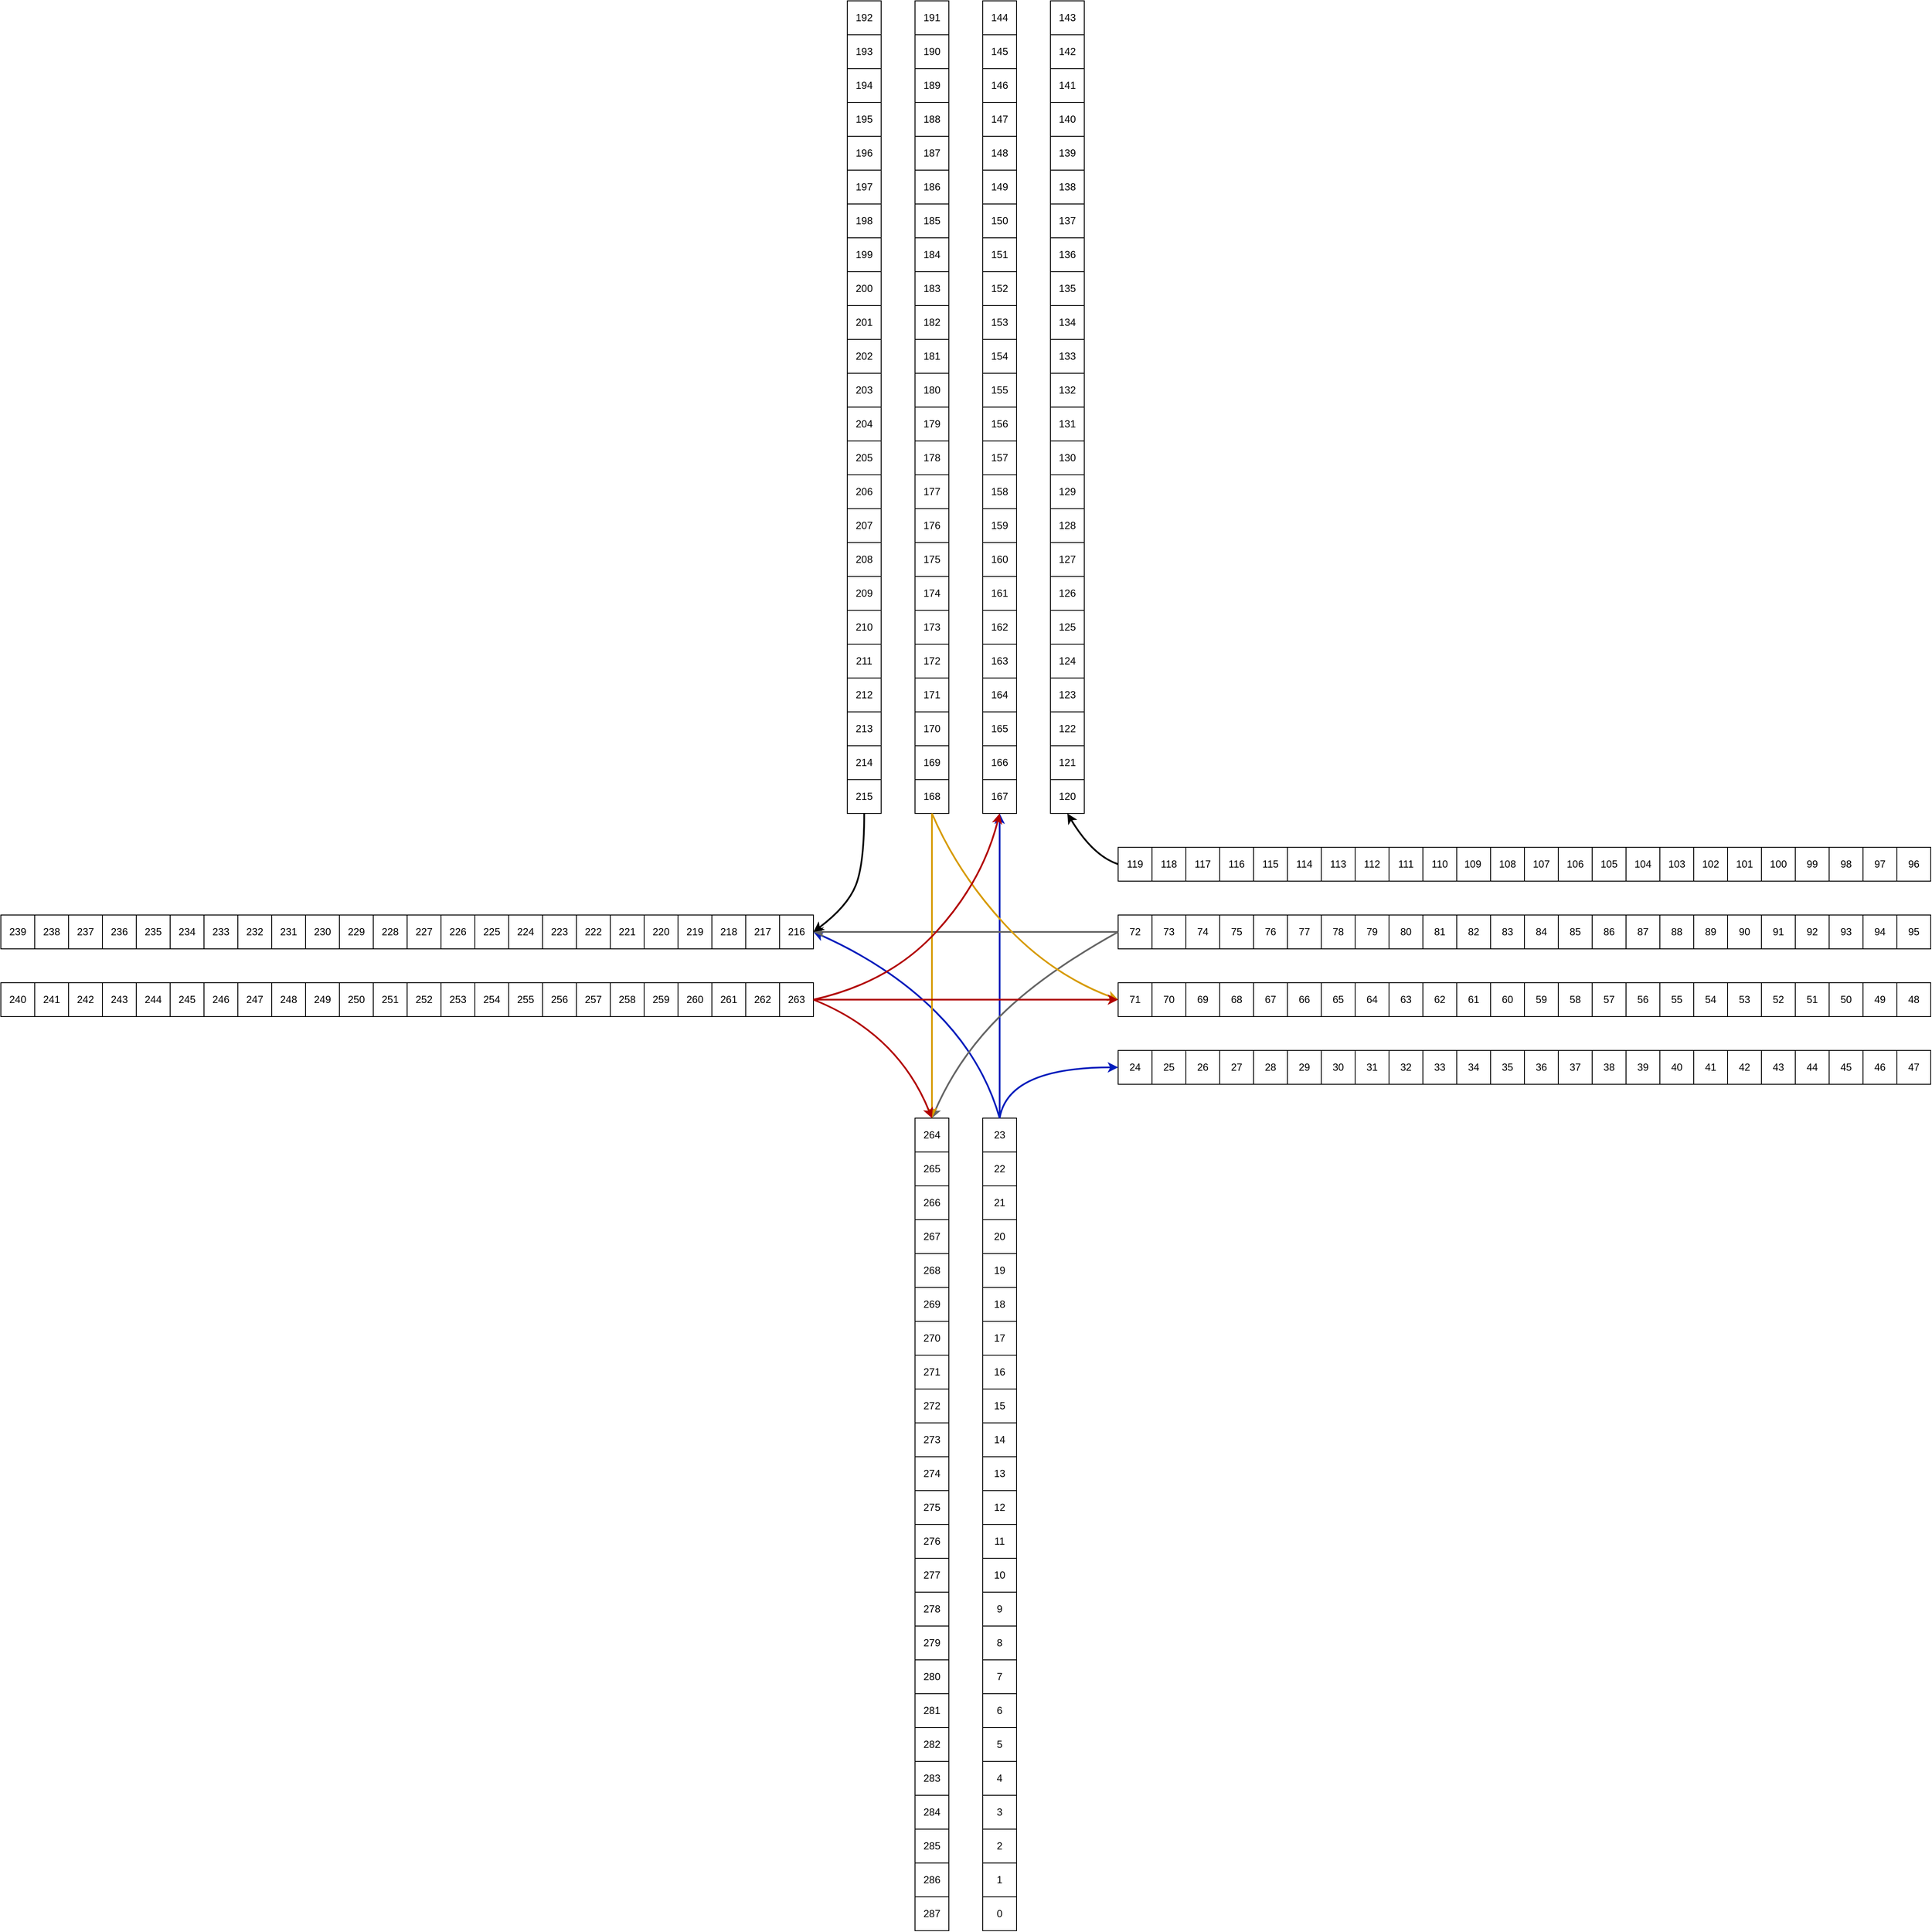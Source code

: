 <mxfile version="16.4.8" type="device"><diagram id="OtseTESeXUwFvnZVJF-X" name="Page-1"><mxGraphModel dx="4707" dy="3366" grid="1" gridSize="10" guides="1" tooltips="1" connect="1" arrows="1" fold="1" page="1" pageScale="1" pageWidth="850" pageHeight="1100" math="0" shadow="0"><root><mxCell id="0"/><mxCell id="1" parent="0"/><mxCell id="_rREtiSkvhd83meFMlLq-6" value="" style="whiteSpace=wrap;html=1;aspect=fixed;" vertex="1" parent="1"><mxGeometry x="440" y="360" width="40" height="40" as="geometry"/></mxCell><mxCell id="_rREtiSkvhd83meFMlLq-7" value="264" style="text;html=1;strokeColor=none;fillColor=none;align=center;verticalAlign=middle;whiteSpace=wrap;rounded=0;" vertex="1" parent="1"><mxGeometry x="445" y="365" width="30" height="30" as="geometry"/></mxCell><mxCell id="_rREtiSkvhd83meFMlLq-8" value="" style="whiteSpace=wrap;html=1;aspect=fixed;" vertex="1" parent="1"><mxGeometry x="440" y="400" width="40" height="40" as="geometry"/></mxCell><mxCell id="_rREtiSkvhd83meFMlLq-9" value="265" style="text;html=1;strokeColor=none;fillColor=none;align=center;verticalAlign=middle;whiteSpace=wrap;rounded=0;" vertex="1" parent="1"><mxGeometry x="445" y="405" width="30" height="30" as="geometry"/></mxCell><mxCell id="_rREtiSkvhd83meFMlLq-10" value="" style="whiteSpace=wrap;html=1;aspect=fixed;" vertex="1" parent="1"><mxGeometry x="440" y="440" width="40" height="40" as="geometry"/></mxCell><mxCell id="_rREtiSkvhd83meFMlLq-11" value="266" style="text;html=1;strokeColor=none;fillColor=none;align=center;verticalAlign=middle;whiteSpace=wrap;rounded=0;" vertex="1" parent="1"><mxGeometry x="445" y="445" width="30" height="30" as="geometry"/></mxCell><mxCell id="_rREtiSkvhd83meFMlLq-12" value="" style="whiteSpace=wrap;html=1;aspect=fixed;" vertex="1" parent="1"><mxGeometry x="440" y="480" width="40" height="40" as="geometry"/></mxCell><mxCell id="_rREtiSkvhd83meFMlLq-13" value="267" style="text;html=1;strokeColor=none;fillColor=none;align=center;verticalAlign=middle;whiteSpace=wrap;rounded=0;" vertex="1" parent="1"><mxGeometry x="445" y="485" width="30" height="30" as="geometry"/></mxCell><mxCell id="_rREtiSkvhd83meFMlLq-16" value="" style="whiteSpace=wrap;html=1;aspect=fixed;" vertex="1" parent="1"><mxGeometry x="440" y="520" width="40" height="40" as="geometry"/></mxCell><mxCell id="_rREtiSkvhd83meFMlLq-17" value="268" style="text;html=1;strokeColor=none;fillColor=none;align=center;verticalAlign=middle;whiteSpace=wrap;rounded=0;" vertex="1" parent="1"><mxGeometry x="445" y="525" width="30" height="30" as="geometry"/></mxCell><mxCell id="_rREtiSkvhd83meFMlLq-18" value="" style="whiteSpace=wrap;html=1;aspect=fixed;" vertex="1" parent="1"><mxGeometry x="440" y="560" width="40" height="40" as="geometry"/></mxCell><mxCell id="_rREtiSkvhd83meFMlLq-19" value="269" style="text;html=1;strokeColor=none;fillColor=none;align=center;verticalAlign=middle;whiteSpace=wrap;rounded=0;" vertex="1" parent="1"><mxGeometry x="445" y="565" width="30" height="30" as="geometry"/></mxCell><mxCell id="_rREtiSkvhd83meFMlLq-20" value="" style="whiteSpace=wrap;html=1;aspect=fixed;" vertex="1" parent="1"><mxGeometry x="440" y="600" width="40" height="40" as="geometry"/></mxCell><mxCell id="_rREtiSkvhd83meFMlLq-21" value="270" style="text;html=1;strokeColor=none;fillColor=none;align=center;verticalAlign=middle;whiteSpace=wrap;rounded=0;" vertex="1" parent="1"><mxGeometry x="445" y="605" width="30" height="30" as="geometry"/></mxCell><mxCell id="_rREtiSkvhd83meFMlLq-22" value="" style="whiteSpace=wrap;html=1;aspect=fixed;" vertex="1" parent="1"><mxGeometry x="440" y="640" width="40" height="40" as="geometry"/></mxCell><mxCell id="_rREtiSkvhd83meFMlLq-23" value="271" style="text;html=1;strokeColor=none;fillColor=none;align=center;verticalAlign=middle;whiteSpace=wrap;rounded=0;" vertex="1" parent="1"><mxGeometry x="445" y="645" width="30" height="30" as="geometry"/></mxCell><mxCell id="_rREtiSkvhd83meFMlLq-24" value="" style="whiteSpace=wrap;html=1;aspect=fixed;" vertex="1" parent="1"><mxGeometry x="440" y="680" width="40" height="40" as="geometry"/></mxCell><mxCell id="_rREtiSkvhd83meFMlLq-25" value="272" style="text;html=1;strokeColor=none;fillColor=none;align=center;verticalAlign=middle;whiteSpace=wrap;rounded=0;" vertex="1" parent="1"><mxGeometry x="445" y="685" width="30" height="30" as="geometry"/></mxCell><mxCell id="_rREtiSkvhd83meFMlLq-26" value="" style="whiteSpace=wrap;html=1;aspect=fixed;" vertex="1" parent="1"><mxGeometry x="440" y="720" width="40" height="40" as="geometry"/></mxCell><mxCell id="_rREtiSkvhd83meFMlLq-27" value="273" style="text;html=1;strokeColor=none;fillColor=none;align=center;verticalAlign=middle;whiteSpace=wrap;rounded=0;" vertex="1" parent="1"><mxGeometry x="445" y="725" width="30" height="30" as="geometry"/></mxCell><mxCell id="_rREtiSkvhd83meFMlLq-28" value="" style="whiteSpace=wrap;html=1;aspect=fixed;" vertex="1" parent="1"><mxGeometry x="440" y="760" width="40" height="40" as="geometry"/></mxCell><mxCell id="_rREtiSkvhd83meFMlLq-29" value="274" style="text;html=1;strokeColor=none;fillColor=none;align=center;verticalAlign=middle;whiteSpace=wrap;rounded=0;" vertex="1" parent="1"><mxGeometry x="445" y="765" width="30" height="30" as="geometry"/></mxCell><mxCell id="_rREtiSkvhd83meFMlLq-30" value="" style="whiteSpace=wrap;html=1;aspect=fixed;" vertex="1" parent="1"><mxGeometry x="440" y="800" width="40" height="40" as="geometry"/></mxCell><mxCell id="_rREtiSkvhd83meFMlLq-31" value="275" style="text;html=1;strokeColor=none;fillColor=none;align=center;verticalAlign=middle;whiteSpace=wrap;rounded=0;" vertex="1" parent="1"><mxGeometry x="445" y="805" width="30" height="30" as="geometry"/></mxCell><mxCell id="_rREtiSkvhd83meFMlLq-32" value="" style="whiteSpace=wrap;html=1;aspect=fixed;" vertex="1" parent="1"><mxGeometry x="440" y="840" width="40" height="40" as="geometry"/></mxCell><mxCell id="_rREtiSkvhd83meFMlLq-33" value="276" style="text;html=1;strokeColor=none;fillColor=none;align=center;verticalAlign=middle;whiteSpace=wrap;rounded=0;" vertex="1" parent="1"><mxGeometry x="445" y="845" width="30" height="30" as="geometry"/></mxCell><mxCell id="_rREtiSkvhd83meFMlLq-34" value="" style="whiteSpace=wrap;html=1;aspect=fixed;" vertex="1" parent="1"><mxGeometry x="440" y="880" width="40" height="40" as="geometry"/></mxCell><mxCell id="_rREtiSkvhd83meFMlLq-35" value="277" style="text;html=1;strokeColor=none;fillColor=none;align=center;verticalAlign=middle;whiteSpace=wrap;rounded=0;" vertex="1" parent="1"><mxGeometry x="445" y="885" width="30" height="30" as="geometry"/></mxCell><mxCell id="_rREtiSkvhd83meFMlLq-36" value="" style="whiteSpace=wrap;html=1;aspect=fixed;" vertex="1" parent="1"><mxGeometry x="440" y="920" width="40" height="40" as="geometry"/></mxCell><mxCell id="_rREtiSkvhd83meFMlLq-37" value="278" style="text;html=1;strokeColor=none;fillColor=none;align=center;verticalAlign=middle;whiteSpace=wrap;rounded=0;" vertex="1" parent="1"><mxGeometry x="445" y="925" width="30" height="30" as="geometry"/></mxCell><mxCell id="_rREtiSkvhd83meFMlLq-38" value="" style="whiteSpace=wrap;html=1;aspect=fixed;" vertex="1" parent="1"><mxGeometry x="440" y="960" width="40" height="40" as="geometry"/></mxCell><mxCell id="_rREtiSkvhd83meFMlLq-39" value="279" style="text;html=1;strokeColor=none;fillColor=none;align=center;verticalAlign=middle;whiteSpace=wrap;rounded=0;" vertex="1" parent="1"><mxGeometry x="445" y="965" width="30" height="30" as="geometry"/></mxCell><mxCell id="_rREtiSkvhd83meFMlLq-40" value="" style="whiteSpace=wrap;html=1;aspect=fixed;" vertex="1" parent="1"><mxGeometry x="440" y="1000" width="40" height="40" as="geometry"/></mxCell><mxCell id="_rREtiSkvhd83meFMlLq-41" value="280" style="text;html=1;strokeColor=none;fillColor=none;align=center;verticalAlign=middle;whiteSpace=wrap;rounded=0;" vertex="1" parent="1"><mxGeometry x="445" y="1005" width="30" height="30" as="geometry"/></mxCell><mxCell id="_rREtiSkvhd83meFMlLq-42" value="" style="whiteSpace=wrap;html=1;aspect=fixed;" vertex="1" parent="1"><mxGeometry x="440" y="1040" width="40" height="40" as="geometry"/></mxCell><mxCell id="_rREtiSkvhd83meFMlLq-43" value="281" style="text;html=1;strokeColor=none;fillColor=none;align=center;verticalAlign=middle;whiteSpace=wrap;rounded=0;" vertex="1" parent="1"><mxGeometry x="445" y="1045" width="30" height="30" as="geometry"/></mxCell><mxCell id="_rREtiSkvhd83meFMlLq-44" value="" style="whiteSpace=wrap;html=1;aspect=fixed;" vertex="1" parent="1"><mxGeometry x="440" y="1080" width="40" height="40" as="geometry"/></mxCell><mxCell id="_rREtiSkvhd83meFMlLq-45" value="282" style="text;html=1;strokeColor=none;fillColor=none;align=center;verticalAlign=middle;whiteSpace=wrap;rounded=0;" vertex="1" parent="1"><mxGeometry x="445" y="1085" width="30" height="30" as="geometry"/></mxCell><mxCell id="_rREtiSkvhd83meFMlLq-46" value="" style="whiteSpace=wrap;html=1;aspect=fixed;" vertex="1" parent="1"><mxGeometry x="440" y="1120" width="40" height="40" as="geometry"/></mxCell><mxCell id="_rREtiSkvhd83meFMlLq-47" value="283" style="text;html=1;strokeColor=none;fillColor=none;align=center;verticalAlign=middle;whiteSpace=wrap;rounded=0;" vertex="1" parent="1"><mxGeometry x="445" y="1125" width="30" height="30" as="geometry"/></mxCell><mxCell id="_rREtiSkvhd83meFMlLq-48" value="" style="whiteSpace=wrap;html=1;aspect=fixed;" vertex="1" parent="1"><mxGeometry x="440" y="1160" width="40" height="40" as="geometry"/></mxCell><mxCell id="_rREtiSkvhd83meFMlLq-49" value="284" style="text;html=1;strokeColor=none;fillColor=none;align=center;verticalAlign=middle;whiteSpace=wrap;rounded=0;" vertex="1" parent="1"><mxGeometry x="445" y="1165" width="30" height="30" as="geometry"/></mxCell><mxCell id="_rREtiSkvhd83meFMlLq-50" value="" style="whiteSpace=wrap;html=1;aspect=fixed;" vertex="1" parent="1"><mxGeometry x="440" y="1200" width="40" height="40" as="geometry"/></mxCell><mxCell id="_rREtiSkvhd83meFMlLq-51" value="285" style="text;html=1;strokeColor=none;fillColor=none;align=center;verticalAlign=middle;whiteSpace=wrap;rounded=0;" vertex="1" parent="1"><mxGeometry x="445" y="1205" width="30" height="30" as="geometry"/></mxCell><mxCell id="_rREtiSkvhd83meFMlLq-52" value="" style="whiteSpace=wrap;html=1;aspect=fixed;" vertex="1" parent="1"><mxGeometry x="440" y="1240" width="40" height="40" as="geometry"/></mxCell><mxCell id="_rREtiSkvhd83meFMlLq-53" value="286" style="text;html=1;strokeColor=none;fillColor=none;align=center;verticalAlign=middle;whiteSpace=wrap;rounded=0;" vertex="1" parent="1"><mxGeometry x="445" y="1245" width="30" height="30" as="geometry"/></mxCell><mxCell id="_rREtiSkvhd83meFMlLq-54" value="" style="whiteSpace=wrap;html=1;aspect=fixed;" vertex="1" parent="1"><mxGeometry x="440" y="1280" width="40" height="40" as="geometry"/></mxCell><mxCell id="_rREtiSkvhd83meFMlLq-55" value="287" style="text;html=1;strokeColor=none;fillColor=none;align=center;verticalAlign=middle;whiteSpace=wrap;rounded=0;" vertex="1" parent="1"><mxGeometry x="445" y="1285" width="30" height="30" as="geometry"/></mxCell><mxCell id="_rREtiSkvhd83meFMlLq-56" value="" style="whiteSpace=wrap;html=1;aspect=fixed;" vertex="1" parent="1"><mxGeometry x="520" y="360" width="40" height="40" as="geometry"/></mxCell><mxCell id="_rREtiSkvhd83meFMlLq-57" value="23" style="text;html=1;strokeColor=none;fillColor=none;align=center;verticalAlign=middle;whiteSpace=wrap;rounded=0;" vertex="1" parent="1"><mxGeometry x="525" y="365" width="30" height="30" as="geometry"/></mxCell><mxCell id="_rREtiSkvhd83meFMlLq-58" value="" style="whiteSpace=wrap;html=1;aspect=fixed;" vertex="1" parent="1"><mxGeometry x="520" y="400" width="40" height="40" as="geometry"/></mxCell><mxCell id="_rREtiSkvhd83meFMlLq-59" value="22" style="text;html=1;strokeColor=none;fillColor=none;align=center;verticalAlign=middle;whiteSpace=wrap;rounded=0;" vertex="1" parent="1"><mxGeometry x="525" y="405" width="30" height="30" as="geometry"/></mxCell><mxCell id="_rREtiSkvhd83meFMlLq-60" value="" style="whiteSpace=wrap;html=1;aspect=fixed;" vertex="1" parent="1"><mxGeometry x="520" y="440" width="40" height="40" as="geometry"/></mxCell><mxCell id="_rREtiSkvhd83meFMlLq-61" value="21" style="text;html=1;strokeColor=none;fillColor=none;align=center;verticalAlign=middle;whiteSpace=wrap;rounded=0;" vertex="1" parent="1"><mxGeometry x="525" y="445" width="30" height="30" as="geometry"/></mxCell><mxCell id="_rREtiSkvhd83meFMlLq-62" value="" style="whiteSpace=wrap;html=1;aspect=fixed;" vertex="1" parent="1"><mxGeometry x="520" y="480" width="40" height="40" as="geometry"/></mxCell><mxCell id="_rREtiSkvhd83meFMlLq-63" value="20" style="text;html=1;strokeColor=none;fillColor=none;align=center;verticalAlign=middle;whiteSpace=wrap;rounded=0;" vertex="1" parent="1"><mxGeometry x="525" y="485" width="30" height="30" as="geometry"/></mxCell><mxCell id="_rREtiSkvhd83meFMlLq-64" value="" style="whiteSpace=wrap;html=1;aspect=fixed;" vertex="1" parent="1"><mxGeometry x="520" y="520" width="40" height="40" as="geometry"/></mxCell><mxCell id="_rREtiSkvhd83meFMlLq-65" value="19" style="text;html=1;strokeColor=none;fillColor=none;align=center;verticalAlign=middle;whiteSpace=wrap;rounded=0;" vertex="1" parent="1"><mxGeometry x="525" y="525" width="30" height="30" as="geometry"/></mxCell><mxCell id="_rREtiSkvhd83meFMlLq-66" value="" style="whiteSpace=wrap;html=1;aspect=fixed;" vertex="1" parent="1"><mxGeometry x="520" y="560" width="40" height="40" as="geometry"/></mxCell><mxCell id="_rREtiSkvhd83meFMlLq-67" value="18" style="text;html=1;strokeColor=none;fillColor=none;align=center;verticalAlign=middle;whiteSpace=wrap;rounded=0;" vertex="1" parent="1"><mxGeometry x="525" y="565" width="30" height="30" as="geometry"/></mxCell><mxCell id="_rREtiSkvhd83meFMlLq-68" value="" style="whiteSpace=wrap;html=1;aspect=fixed;" vertex="1" parent="1"><mxGeometry x="520" y="600" width="40" height="40" as="geometry"/></mxCell><mxCell id="_rREtiSkvhd83meFMlLq-69" value="17" style="text;html=1;strokeColor=none;fillColor=none;align=center;verticalAlign=middle;whiteSpace=wrap;rounded=0;" vertex="1" parent="1"><mxGeometry x="525" y="605" width="30" height="30" as="geometry"/></mxCell><mxCell id="_rREtiSkvhd83meFMlLq-70" value="" style="whiteSpace=wrap;html=1;aspect=fixed;" vertex="1" parent="1"><mxGeometry x="520" y="640" width="40" height="40" as="geometry"/></mxCell><mxCell id="_rREtiSkvhd83meFMlLq-71" value="16" style="text;html=1;strokeColor=none;fillColor=none;align=center;verticalAlign=middle;whiteSpace=wrap;rounded=0;" vertex="1" parent="1"><mxGeometry x="525" y="645" width="30" height="30" as="geometry"/></mxCell><mxCell id="_rREtiSkvhd83meFMlLq-72" value="" style="whiteSpace=wrap;html=1;aspect=fixed;" vertex="1" parent="1"><mxGeometry x="520" y="680" width="40" height="40" as="geometry"/></mxCell><mxCell id="_rREtiSkvhd83meFMlLq-73" value="15" style="text;html=1;strokeColor=none;fillColor=none;align=center;verticalAlign=middle;whiteSpace=wrap;rounded=0;" vertex="1" parent="1"><mxGeometry x="525" y="685" width="30" height="30" as="geometry"/></mxCell><mxCell id="_rREtiSkvhd83meFMlLq-74" value="" style="whiteSpace=wrap;html=1;aspect=fixed;" vertex="1" parent="1"><mxGeometry x="520" y="720" width="40" height="40" as="geometry"/></mxCell><mxCell id="_rREtiSkvhd83meFMlLq-75" value="14" style="text;html=1;strokeColor=none;fillColor=none;align=center;verticalAlign=middle;whiteSpace=wrap;rounded=0;" vertex="1" parent="1"><mxGeometry x="525" y="725" width="30" height="30" as="geometry"/></mxCell><mxCell id="_rREtiSkvhd83meFMlLq-76" value="" style="whiteSpace=wrap;html=1;aspect=fixed;" vertex="1" parent="1"><mxGeometry x="520" y="760" width="40" height="40" as="geometry"/></mxCell><mxCell id="_rREtiSkvhd83meFMlLq-77" value="13" style="text;html=1;strokeColor=none;fillColor=none;align=center;verticalAlign=middle;whiteSpace=wrap;rounded=0;" vertex="1" parent="1"><mxGeometry x="525" y="765" width="30" height="30" as="geometry"/></mxCell><mxCell id="_rREtiSkvhd83meFMlLq-78" value="" style="whiteSpace=wrap;html=1;aspect=fixed;" vertex="1" parent="1"><mxGeometry x="520" y="800" width="40" height="40" as="geometry"/></mxCell><mxCell id="_rREtiSkvhd83meFMlLq-79" value="12" style="text;html=1;strokeColor=none;fillColor=none;align=center;verticalAlign=middle;whiteSpace=wrap;rounded=0;" vertex="1" parent="1"><mxGeometry x="525" y="805" width="30" height="30" as="geometry"/></mxCell><mxCell id="_rREtiSkvhd83meFMlLq-80" value="" style="whiteSpace=wrap;html=1;aspect=fixed;" vertex="1" parent="1"><mxGeometry x="520" y="840" width="40" height="40" as="geometry"/></mxCell><mxCell id="_rREtiSkvhd83meFMlLq-81" value="11" style="text;html=1;strokeColor=none;fillColor=none;align=center;verticalAlign=middle;whiteSpace=wrap;rounded=0;" vertex="1" parent="1"><mxGeometry x="525" y="845" width="30" height="30" as="geometry"/></mxCell><mxCell id="_rREtiSkvhd83meFMlLq-82" value="" style="whiteSpace=wrap;html=1;aspect=fixed;" vertex="1" parent="1"><mxGeometry x="520" y="880" width="40" height="40" as="geometry"/></mxCell><mxCell id="_rREtiSkvhd83meFMlLq-83" value="10" style="text;html=1;strokeColor=none;fillColor=none;align=center;verticalAlign=middle;whiteSpace=wrap;rounded=0;" vertex="1" parent="1"><mxGeometry x="525" y="885" width="30" height="30" as="geometry"/></mxCell><mxCell id="_rREtiSkvhd83meFMlLq-84" value="" style="whiteSpace=wrap;html=1;aspect=fixed;" vertex="1" parent="1"><mxGeometry x="520" y="920" width="40" height="40" as="geometry"/></mxCell><mxCell id="_rREtiSkvhd83meFMlLq-85" value="9" style="text;html=1;strokeColor=none;fillColor=none;align=center;verticalAlign=middle;whiteSpace=wrap;rounded=0;" vertex="1" parent="1"><mxGeometry x="525" y="925" width="30" height="30" as="geometry"/></mxCell><mxCell id="_rREtiSkvhd83meFMlLq-86" value="" style="whiteSpace=wrap;html=1;aspect=fixed;" vertex="1" parent="1"><mxGeometry x="520" y="960" width="40" height="40" as="geometry"/></mxCell><mxCell id="_rREtiSkvhd83meFMlLq-87" value="8" style="text;html=1;strokeColor=none;fillColor=none;align=center;verticalAlign=middle;whiteSpace=wrap;rounded=0;" vertex="1" parent="1"><mxGeometry x="525" y="965" width="30" height="30" as="geometry"/></mxCell><mxCell id="_rREtiSkvhd83meFMlLq-88" value="" style="whiteSpace=wrap;html=1;aspect=fixed;" vertex="1" parent="1"><mxGeometry x="520" y="1000" width="40" height="40" as="geometry"/></mxCell><mxCell id="_rREtiSkvhd83meFMlLq-89" value="7" style="text;html=1;strokeColor=none;fillColor=none;align=center;verticalAlign=middle;whiteSpace=wrap;rounded=0;" vertex="1" parent="1"><mxGeometry x="525" y="1005" width="30" height="30" as="geometry"/></mxCell><mxCell id="_rREtiSkvhd83meFMlLq-90" value="" style="whiteSpace=wrap;html=1;aspect=fixed;" vertex="1" parent="1"><mxGeometry x="520" y="1040" width="40" height="40" as="geometry"/></mxCell><mxCell id="_rREtiSkvhd83meFMlLq-91" value="6" style="text;html=1;strokeColor=none;fillColor=none;align=center;verticalAlign=middle;whiteSpace=wrap;rounded=0;" vertex="1" parent="1"><mxGeometry x="525" y="1045" width="30" height="30" as="geometry"/></mxCell><mxCell id="_rREtiSkvhd83meFMlLq-92" value="" style="whiteSpace=wrap;html=1;aspect=fixed;" vertex="1" parent="1"><mxGeometry x="520" y="1080" width="40" height="40" as="geometry"/></mxCell><mxCell id="_rREtiSkvhd83meFMlLq-93" value="5" style="text;html=1;strokeColor=none;fillColor=none;align=center;verticalAlign=middle;whiteSpace=wrap;rounded=0;" vertex="1" parent="1"><mxGeometry x="525" y="1085" width="30" height="30" as="geometry"/></mxCell><mxCell id="_rREtiSkvhd83meFMlLq-94" value="" style="whiteSpace=wrap;html=1;aspect=fixed;" vertex="1" parent="1"><mxGeometry x="520" y="1120" width="40" height="40" as="geometry"/></mxCell><mxCell id="_rREtiSkvhd83meFMlLq-95" value="4" style="text;html=1;strokeColor=none;fillColor=none;align=center;verticalAlign=middle;whiteSpace=wrap;rounded=0;" vertex="1" parent="1"><mxGeometry x="525" y="1125" width="30" height="30" as="geometry"/></mxCell><mxCell id="_rREtiSkvhd83meFMlLq-96" value="" style="whiteSpace=wrap;html=1;aspect=fixed;" vertex="1" parent="1"><mxGeometry x="520" y="1160" width="40" height="40" as="geometry"/></mxCell><mxCell id="_rREtiSkvhd83meFMlLq-97" value="3" style="text;html=1;strokeColor=none;fillColor=none;align=center;verticalAlign=middle;whiteSpace=wrap;rounded=0;" vertex="1" parent="1"><mxGeometry x="525" y="1165" width="30" height="30" as="geometry"/></mxCell><mxCell id="_rREtiSkvhd83meFMlLq-98" value="" style="whiteSpace=wrap;html=1;aspect=fixed;" vertex="1" parent="1"><mxGeometry x="520" y="1200" width="40" height="40" as="geometry"/></mxCell><mxCell id="_rREtiSkvhd83meFMlLq-99" value="2" style="text;html=1;strokeColor=none;fillColor=none;align=center;verticalAlign=middle;whiteSpace=wrap;rounded=0;" vertex="1" parent="1"><mxGeometry x="525" y="1205" width="30" height="30" as="geometry"/></mxCell><mxCell id="_rREtiSkvhd83meFMlLq-100" value="" style="whiteSpace=wrap;html=1;aspect=fixed;" vertex="1" parent="1"><mxGeometry x="520" y="1240" width="40" height="40" as="geometry"/></mxCell><mxCell id="_rREtiSkvhd83meFMlLq-101" value="1" style="text;html=1;strokeColor=none;fillColor=none;align=center;verticalAlign=middle;whiteSpace=wrap;rounded=0;" vertex="1" parent="1"><mxGeometry x="525" y="1245" width="30" height="30" as="geometry"/></mxCell><mxCell id="_rREtiSkvhd83meFMlLq-102" value="" style="whiteSpace=wrap;html=1;aspect=fixed;" vertex="1" parent="1"><mxGeometry x="520" y="1280" width="40" height="40" as="geometry"/></mxCell><mxCell id="_rREtiSkvhd83meFMlLq-103" value="&lt;div&gt;0&lt;/div&gt;" style="text;html=1;strokeColor=none;fillColor=none;align=center;verticalAlign=middle;whiteSpace=wrap;rounded=0;" vertex="1" parent="1"><mxGeometry x="525" y="1285" width="30" height="30" as="geometry"/></mxCell><mxCell id="_rREtiSkvhd83meFMlLq-104" value="" style="whiteSpace=wrap;html=1;aspect=fixed;" vertex="1" parent="1"><mxGeometry x="280" y="200" width="40" height="40" as="geometry"/></mxCell><mxCell id="_rREtiSkvhd83meFMlLq-105" value="263" style="text;html=1;strokeColor=none;fillColor=none;align=center;verticalAlign=middle;whiteSpace=wrap;rounded=0;" vertex="1" parent="1"><mxGeometry x="285" y="205" width="30" height="30" as="geometry"/></mxCell><mxCell id="_rREtiSkvhd83meFMlLq-106" value="" style="whiteSpace=wrap;html=1;aspect=fixed;" vertex="1" parent="1"><mxGeometry x="240" y="200" width="40" height="40" as="geometry"/></mxCell><mxCell id="_rREtiSkvhd83meFMlLq-107" value="262" style="text;html=1;strokeColor=none;fillColor=none;align=center;verticalAlign=middle;whiteSpace=wrap;rounded=0;" vertex="1" parent="1"><mxGeometry x="245" y="205" width="30" height="30" as="geometry"/></mxCell><mxCell id="_rREtiSkvhd83meFMlLq-108" value="" style="whiteSpace=wrap;html=1;aspect=fixed;" vertex="1" parent="1"><mxGeometry x="200" y="200" width="40" height="40" as="geometry"/></mxCell><mxCell id="_rREtiSkvhd83meFMlLq-109" value="261" style="text;html=1;strokeColor=none;fillColor=none;align=center;verticalAlign=middle;whiteSpace=wrap;rounded=0;" vertex="1" parent="1"><mxGeometry x="205" y="205" width="30" height="30" as="geometry"/></mxCell><mxCell id="_rREtiSkvhd83meFMlLq-110" value="" style="whiteSpace=wrap;html=1;aspect=fixed;" vertex="1" parent="1"><mxGeometry x="160" y="200" width="40" height="40" as="geometry"/></mxCell><mxCell id="_rREtiSkvhd83meFMlLq-111" value="260" style="text;html=1;strokeColor=none;fillColor=none;align=center;verticalAlign=middle;whiteSpace=wrap;rounded=0;" vertex="1" parent="1"><mxGeometry x="165" y="205" width="30" height="30" as="geometry"/></mxCell><mxCell id="_rREtiSkvhd83meFMlLq-112" value="" style="whiteSpace=wrap;html=1;aspect=fixed;" vertex="1" parent="1"><mxGeometry x="120" y="200" width="40" height="40" as="geometry"/></mxCell><mxCell id="_rREtiSkvhd83meFMlLq-113" value="259" style="text;html=1;strokeColor=none;fillColor=none;align=center;verticalAlign=middle;whiteSpace=wrap;rounded=0;" vertex="1" parent="1"><mxGeometry x="125" y="205" width="30" height="30" as="geometry"/></mxCell><mxCell id="_rREtiSkvhd83meFMlLq-114" value="" style="whiteSpace=wrap;html=1;aspect=fixed;" vertex="1" parent="1"><mxGeometry x="80" y="200" width="40" height="40" as="geometry"/></mxCell><mxCell id="_rREtiSkvhd83meFMlLq-115" value="258" style="text;html=1;strokeColor=none;fillColor=none;align=center;verticalAlign=middle;whiteSpace=wrap;rounded=0;" vertex="1" parent="1"><mxGeometry x="85" y="205" width="30" height="30" as="geometry"/></mxCell><mxCell id="_rREtiSkvhd83meFMlLq-116" value="" style="whiteSpace=wrap;html=1;aspect=fixed;" vertex="1" parent="1"><mxGeometry x="40" y="200" width="40" height="40" as="geometry"/></mxCell><mxCell id="_rREtiSkvhd83meFMlLq-117" value="257" style="text;html=1;strokeColor=none;fillColor=none;align=center;verticalAlign=middle;whiteSpace=wrap;rounded=0;" vertex="1" parent="1"><mxGeometry x="45" y="205" width="30" height="30" as="geometry"/></mxCell><mxCell id="_rREtiSkvhd83meFMlLq-118" value="" style="whiteSpace=wrap;html=1;aspect=fixed;" vertex="1" parent="1"><mxGeometry y="200" width="40" height="40" as="geometry"/></mxCell><mxCell id="_rREtiSkvhd83meFMlLq-119" value="256" style="text;html=1;strokeColor=none;fillColor=none;align=center;verticalAlign=middle;whiteSpace=wrap;rounded=0;" vertex="1" parent="1"><mxGeometry x="5" y="205" width="30" height="30" as="geometry"/></mxCell><mxCell id="_rREtiSkvhd83meFMlLq-120" value="" style="whiteSpace=wrap;html=1;aspect=fixed;" vertex="1" parent="1"><mxGeometry x="-40" y="200" width="40" height="40" as="geometry"/></mxCell><mxCell id="_rREtiSkvhd83meFMlLq-121" value="255" style="text;html=1;strokeColor=none;fillColor=none;align=center;verticalAlign=middle;whiteSpace=wrap;rounded=0;" vertex="1" parent="1"><mxGeometry x="-35" y="205" width="30" height="30" as="geometry"/></mxCell><mxCell id="_rREtiSkvhd83meFMlLq-122" value="" style="whiteSpace=wrap;html=1;aspect=fixed;" vertex="1" parent="1"><mxGeometry x="-80" y="200" width="40" height="40" as="geometry"/></mxCell><mxCell id="_rREtiSkvhd83meFMlLq-123" value="254" style="text;html=1;strokeColor=none;fillColor=none;align=center;verticalAlign=middle;whiteSpace=wrap;rounded=0;" vertex="1" parent="1"><mxGeometry x="-75" y="205" width="30" height="30" as="geometry"/></mxCell><mxCell id="_rREtiSkvhd83meFMlLq-124" value="" style="whiteSpace=wrap;html=1;aspect=fixed;" vertex="1" parent="1"><mxGeometry x="-120" y="200" width="40" height="40" as="geometry"/></mxCell><mxCell id="_rREtiSkvhd83meFMlLq-125" value="253" style="text;html=1;strokeColor=none;fillColor=none;align=center;verticalAlign=middle;whiteSpace=wrap;rounded=0;" vertex="1" parent="1"><mxGeometry x="-115" y="205" width="30" height="30" as="geometry"/></mxCell><mxCell id="_rREtiSkvhd83meFMlLq-126" value="" style="whiteSpace=wrap;html=1;aspect=fixed;" vertex="1" parent="1"><mxGeometry x="-160" y="200" width="40" height="40" as="geometry"/></mxCell><mxCell id="_rREtiSkvhd83meFMlLq-127" value="252" style="text;html=1;strokeColor=none;fillColor=none;align=center;verticalAlign=middle;whiteSpace=wrap;rounded=0;" vertex="1" parent="1"><mxGeometry x="-155" y="205" width="30" height="30" as="geometry"/></mxCell><mxCell id="_rREtiSkvhd83meFMlLq-136" value="" style="whiteSpace=wrap;html=1;aspect=fixed;" vertex="1" parent="1"><mxGeometry x="-200" y="200" width="40" height="40" as="geometry"/></mxCell><mxCell id="_rREtiSkvhd83meFMlLq-137" value="251" style="text;html=1;strokeColor=none;fillColor=none;align=center;verticalAlign=middle;whiteSpace=wrap;rounded=0;" vertex="1" parent="1"><mxGeometry x="-195" y="205" width="30" height="30" as="geometry"/></mxCell><mxCell id="_rREtiSkvhd83meFMlLq-138" value="" style="whiteSpace=wrap;html=1;aspect=fixed;" vertex="1" parent="1"><mxGeometry x="-240" y="200" width="40" height="40" as="geometry"/></mxCell><mxCell id="_rREtiSkvhd83meFMlLq-139" value="250" style="text;html=1;strokeColor=none;fillColor=none;align=center;verticalAlign=middle;whiteSpace=wrap;rounded=0;" vertex="1" parent="1"><mxGeometry x="-235" y="205" width="30" height="30" as="geometry"/></mxCell><mxCell id="_rREtiSkvhd83meFMlLq-140" value="" style="whiteSpace=wrap;html=1;aspect=fixed;" vertex="1" parent="1"><mxGeometry x="-280" y="200" width="40" height="40" as="geometry"/></mxCell><mxCell id="_rREtiSkvhd83meFMlLq-141" value="249" style="text;html=1;strokeColor=none;fillColor=none;align=center;verticalAlign=middle;whiteSpace=wrap;rounded=0;" vertex="1" parent="1"><mxGeometry x="-275" y="205" width="30" height="30" as="geometry"/></mxCell><mxCell id="_rREtiSkvhd83meFMlLq-142" value="" style="whiteSpace=wrap;html=1;aspect=fixed;" vertex="1" parent="1"><mxGeometry x="-320" y="200" width="40" height="40" as="geometry"/></mxCell><mxCell id="_rREtiSkvhd83meFMlLq-143" value="248" style="text;html=1;strokeColor=none;fillColor=none;align=center;verticalAlign=middle;whiteSpace=wrap;rounded=0;" vertex="1" parent="1"><mxGeometry x="-315" y="205" width="30" height="30" as="geometry"/></mxCell><mxCell id="_rREtiSkvhd83meFMlLq-144" value="" style="whiteSpace=wrap;html=1;aspect=fixed;" vertex="1" parent="1"><mxGeometry x="-360" y="200" width="40" height="40" as="geometry"/></mxCell><mxCell id="_rREtiSkvhd83meFMlLq-145" value="247" style="text;html=1;strokeColor=none;fillColor=none;align=center;verticalAlign=middle;whiteSpace=wrap;rounded=0;" vertex="1" parent="1"><mxGeometry x="-355" y="205" width="30" height="30" as="geometry"/></mxCell><mxCell id="_rREtiSkvhd83meFMlLq-146" value="" style="whiteSpace=wrap;html=1;aspect=fixed;" vertex="1" parent="1"><mxGeometry x="-400" y="200" width="40" height="40" as="geometry"/></mxCell><mxCell id="_rREtiSkvhd83meFMlLq-147" value="246" style="text;html=1;strokeColor=none;fillColor=none;align=center;verticalAlign=middle;whiteSpace=wrap;rounded=0;" vertex="1" parent="1"><mxGeometry x="-395" y="205" width="30" height="30" as="geometry"/></mxCell><mxCell id="_rREtiSkvhd83meFMlLq-148" value="" style="whiteSpace=wrap;html=1;aspect=fixed;" vertex="1" parent="1"><mxGeometry x="-440" y="200" width="40" height="40" as="geometry"/></mxCell><mxCell id="_rREtiSkvhd83meFMlLq-149" value="245" style="text;html=1;strokeColor=none;fillColor=none;align=center;verticalAlign=middle;whiteSpace=wrap;rounded=0;" vertex="1" parent="1"><mxGeometry x="-435" y="205" width="30" height="30" as="geometry"/></mxCell><mxCell id="_rREtiSkvhd83meFMlLq-150" value="" style="whiteSpace=wrap;html=1;aspect=fixed;" vertex="1" parent="1"><mxGeometry x="-480" y="200" width="40" height="40" as="geometry"/></mxCell><mxCell id="_rREtiSkvhd83meFMlLq-151" value="244" style="text;html=1;strokeColor=none;fillColor=none;align=center;verticalAlign=middle;whiteSpace=wrap;rounded=0;" vertex="1" parent="1"><mxGeometry x="-475" y="205" width="30" height="30" as="geometry"/></mxCell><mxCell id="_rREtiSkvhd83meFMlLq-152" value="" style="whiteSpace=wrap;html=1;aspect=fixed;" vertex="1" parent="1"><mxGeometry x="-520" y="200" width="40" height="40" as="geometry"/></mxCell><mxCell id="_rREtiSkvhd83meFMlLq-153" value="243" style="text;html=1;strokeColor=none;fillColor=none;align=center;verticalAlign=middle;whiteSpace=wrap;rounded=0;" vertex="1" parent="1"><mxGeometry x="-515" y="205" width="30" height="30" as="geometry"/></mxCell><mxCell id="_rREtiSkvhd83meFMlLq-154" value="" style="whiteSpace=wrap;html=1;aspect=fixed;" vertex="1" parent="1"><mxGeometry x="-560" y="200" width="40" height="40" as="geometry"/></mxCell><mxCell id="_rREtiSkvhd83meFMlLq-155" value="242" style="text;html=1;strokeColor=none;fillColor=none;align=center;verticalAlign=middle;whiteSpace=wrap;rounded=0;" vertex="1" parent="1"><mxGeometry x="-555" y="205" width="30" height="30" as="geometry"/></mxCell><mxCell id="_rREtiSkvhd83meFMlLq-156" value="" style="whiteSpace=wrap;html=1;aspect=fixed;" vertex="1" parent="1"><mxGeometry x="-600" y="200" width="40" height="40" as="geometry"/></mxCell><mxCell id="_rREtiSkvhd83meFMlLq-157" value="241" style="text;html=1;strokeColor=none;fillColor=none;align=center;verticalAlign=middle;whiteSpace=wrap;rounded=0;" vertex="1" parent="1"><mxGeometry x="-595" y="205" width="30" height="30" as="geometry"/></mxCell><mxCell id="_rREtiSkvhd83meFMlLq-158" value="" style="whiteSpace=wrap;html=1;aspect=fixed;" vertex="1" parent="1"><mxGeometry x="-640" y="200" width="40" height="40" as="geometry"/></mxCell><mxCell id="_rREtiSkvhd83meFMlLq-159" value="240" style="text;html=1;strokeColor=none;fillColor=none;align=center;verticalAlign=middle;whiteSpace=wrap;rounded=0;" vertex="1" parent="1"><mxGeometry x="-635" y="205" width="30" height="30" as="geometry"/></mxCell><mxCell id="_rREtiSkvhd83meFMlLq-160" value="" style="whiteSpace=wrap;html=1;aspect=fixed;" vertex="1" parent="1"><mxGeometry x="280" y="120" width="40" height="40" as="geometry"/></mxCell><mxCell id="_rREtiSkvhd83meFMlLq-161" value="216" style="text;html=1;strokeColor=none;fillColor=none;align=center;verticalAlign=middle;whiteSpace=wrap;rounded=0;" vertex="1" parent="1"><mxGeometry x="285" y="125" width="30" height="30" as="geometry"/></mxCell><mxCell id="_rREtiSkvhd83meFMlLq-162" value="" style="whiteSpace=wrap;html=1;aspect=fixed;" vertex="1" parent="1"><mxGeometry x="240" y="120" width="40" height="40" as="geometry"/></mxCell><mxCell id="_rREtiSkvhd83meFMlLq-163" value="217" style="text;html=1;strokeColor=none;fillColor=none;align=center;verticalAlign=middle;whiteSpace=wrap;rounded=0;" vertex="1" parent="1"><mxGeometry x="245" y="125" width="30" height="30" as="geometry"/></mxCell><mxCell id="_rREtiSkvhd83meFMlLq-164" value="" style="whiteSpace=wrap;html=1;aspect=fixed;" vertex="1" parent="1"><mxGeometry x="200" y="120" width="40" height="40" as="geometry"/></mxCell><mxCell id="_rREtiSkvhd83meFMlLq-165" value="218" style="text;html=1;strokeColor=none;fillColor=none;align=center;verticalAlign=middle;whiteSpace=wrap;rounded=0;" vertex="1" parent="1"><mxGeometry x="205" y="125" width="30" height="30" as="geometry"/></mxCell><mxCell id="_rREtiSkvhd83meFMlLq-166" value="" style="whiteSpace=wrap;html=1;aspect=fixed;" vertex="1" parent="1"><mxGeometry x="160" y="120" width="40" height="40" as="geometry"/></mxCell><mxCell id="_rREtiSkvhd83meFMlLq-167" value="219" style="text;html=1;strokeColor=none;fillColor=none;align=center;verticalAlign=middle;whiteSpace=wrap;rounded=0;" vertex="1" parent="1"><mxGeometry x="165" y="125" width="30" height="30" as="geometry"/></mxCell><mxCell id="_rREtiSkvhd83meFMlLq-168" value="" style="whiteSpace=wrap;html=1;aspect=fixed;" vertex="1" parent="1"><mxGeometry x="120" y="120" width="40" height="40" as="geometry"/></mxCell><mxCell id="_rREtiSkvhd83meFMlLq-169" value="220" style="text;html=1;strokeColor=none;fillColor=none;align=center;verticalAlign=middle;whiteSpace=wrap;rounded=0;" vertex="1" parent="1"><mxGeometry x="125" y="125" width="30" height="30" as="geometry"/></mxCell><mxCell id="_rREtiSkvhd83meFMlLq-170" value="" style="whiteSpace=wrap;html=1;aspect=fixed;" vertex="1" parent="1"><mxGeometry x="80" y="120" width="40" height="40" as="geometry"/></mxCell><mxCell id="_rREtiSkvhd83meFMlLq-171" value="221" style="text;html=1;strokeColor=none;fillColor=none;align=center;verticalAlign=middle;whiteSpace=wrap;rounded=0;" vertex="1" parent="1"><mxGeometry x="85" y="125" width="30" height="30" as="geometry"/></mxCell><mxCell id="_rREtiSkvhd83meFMlLq-172" value="" style="whiteSpace=wrap;html=1;aspect=fixed;" vertex="1" parent="1"><mxGeometry x="40" y="120" width="40" height="40" as="geometry"/></mxCell><mxCell id="_rREtiSkvhd83meFMlLq-173" value="222" style="text;html=1;strokeColor=none;fillColor=none;align=center;verticalAlign=middle;whiteSpace=wrap;rounded=0;" vertex="1" parent="1"><mxGeometry x="45" y="125" width="30" height="30" as="geometry"/></mxCell><mxCell id="_rREtiSkvhd83meFMlLq-174" value="" style="whiteSpace=wrap;html=1;aspect=fixed;" vertex="1" parent="1"><mxGeometry y="120" width="40" height="40" as="geometry"/></mxCell><mxCell id="_rREtiSkvhd83meFMlLq-175" value="223" style="text;html=1;strokeColor=none;fillColor=none;align=center;verticalAlign=middle;whiteSpace=wrap;rounded=0;" vertex="1" parent="1"><mxGeometry x="5" y="125" width="30" height="30" as="geometry"/></mxCell><mxCell id="_rREtiSkvhd83meFMlLq-176" value="" style="whiteSpace=wrap;html=1;aspect=fixed;" vertex="1" parent="1"><mxGeometry x="-40" y="120" width="40" height="40" as="geometry"/></mxCell><mxCell id="_rREtiSkvhd83meFMlLq-177" value="224" style="text;html=1;strokeColor=none;fillColor=none;align=center;verticalAlign=middle;whiteSpace=wrap;rounded=0;" vertex="1" parent="1"><mxGeometry x="-35" y="125" width="30" height="30" as="geometry"/></mxCell><mxCell id="_rREtiSkvhd83meFMlLq-178" value="" style="whiteSpace=wrap;html=1;aspect=fixed;" vertex="1" parent="1"><mxGeometry x="-80" y="120" width="40" height="40" as="geometry"/></mxCell><mxCell id="_rREtiSkvhd83meFMlLq-179" value="225" style="text;html=1;strokeColor=none;fillColor=none;align=center;verticalAlign=middle;whiteSpace=wrap;rounded=0;" vertex="1" parent="1"><mxGeometry x="-75" y="125" width="30" height="30" as="geometry"/></mxCell><mxCell id="_rREtiSkvhd83meFMlLq-180" value="" style="whiteSpace=wrap;html=1;aspect=fixed;" vertex="1" parent="1"><mxGeometry x="-120" y="120" width="40" height="40" as="geometry"/></mxCell><mxCell id="_rREtiSkvhd83meFMlLq-181" value="226" style="text;html=1;strokeColor=none;fillColor=none;align=center;verticalAlign=middle;whiteSpace=wrap;rounded=0;" vertex="1" parent="1"><mxGeometry x="-115" y="125" width="30" height="30" as="geometry"/></mxCell><mxCell id="_rREtiSkvhd83meFMlLq-182" value="" style="whiteSpace=wrap;html=1;aspect=fixed;" vertex="1" parent="1"><mxGeometry x="-160" y="120" width="40" height="40" as="geometry"/></mxCell><mxCell id="_rREtiSkvhd83meFMlLq-183" value="227" style="text;html=1;strokeColor=none;fillColor=none;align=center;verticalAlign=middle;whiteSpace=wrap;rounded=0;" vertex="1" parent="1"><mxGeometry x="-155" y="125" width="30" height="30" as="geometry"/></mxCell><mxCell id="_rREtiSkvhd83meFMlLq-184" value="" style="whiteSpace=wrap;html=1;aspect=fixed;" vertex="1" parent="1"><mxGeometry x="-200" y="120" width="40" height="40" as="geometry"/></mxCell><mxCell id="_rREtiSkvhd83meFMlLq-185" value="228" style="text;html=1;strokeColor=none;fillColor=none;align=center;verticalAlign=middle;whiteSpace=wrap;rounded=0;" vertex="1" parent="1"><mxGeometry x="-195" y="125" width="30" height="30" as="geometry"/></mxCell><mxCell id="_rREtiSkvhd83meFMlLq-186" value="" style="whiteSpace=wrap;html=1;aspect=fixed;" vertex="1" parent="1"><mxGeometry x="-240" y="120" width="40" height="40" as="geometry"/></mxCell><mxCell id="_rREtiSkvhd83meFMlLq-187" value="229" style="text;html=1;strokeColor=none;fillColor=none;align=center;verticalAlign=middle;whiteSpace=wrap;rounded=0;" vertex="1" parent="1"><mxGeometry x="-235" y="125" width="30" height="30" as="geometry"/></mxCell><mxCell id="_rREtiSkvhd83meFMlLq-188" value="" style="whiteSpace=wrap;html=1;aspect=fixed;" vertex="1" parent="1"><mxGeometry x="-280" y="120" width="40" height="40" as="geometry"/></mxCell><mxCell id="_rREtiSkvhd83meFMlLq-189" value="230" style="text;html=1;strokeColor=none;fillColor=none;align=center;verticalAlign=middle;whiteSpace=wrap;rounded=0;" vertex="1" parent="1"><mxGeometry x="-275" y="125" width="30" height="30" as="geometry"/></mxCell><mxCell id="_rREtiSkvhd83meFMlLq-190" value="" style="whiteSpace=wrap;html=1;aspect=fixed;" vertex="1" parent="1"><mxGeometry x="-320" y="120" width="40" height="40" as="geometry"/></mxCell><mxCell id="_rREtiSkvhd83meFMlLq-191" value="231" style="text;html=1;strokeColor=none;fillColor=none;align=center;verticalAlign=middle;whiteSpace=wrap;rounded=0;" vertex="1" parent="1"><mxGeometry x="-315" y="125" width="30" height="30" as="geometry"/></mxCell><mxCell id="_rREtiSkvhd83meFMlLq-192" value="" style="whiteSpace=wrap;html=1;aspect=fixed;" vertex="1" parent="1"><mxGeometry x="-360" y="120" width="40" height="40" as="geometry"/></mxCell><mxCell id="_rREtiSkvhd83meFMlLq-193" value="232" style="text;html=1;strokeColor=none;fillColor=none;align=center;verticalAlign=middle;whiteSpace=wrap;rounded=0;" vertex="1" parent="1"><mxGeometry x="-355" y="125" width="30" height="30" as="geometry"/></mxCell><mxCell id="_rREtiSkvhd83meFMlLq-194" value="" style="whiteSpace=wrap;html=1;aspect=fixed;" vertex="1" parent="1"><mxGeometry x="-400" y="120" width="40" height="40" as="geometry"/></mxCell><mxCell id="_rREtiSkvhd83meFMlLq-195" value="233" style="text;html=1;strokeColor=none;fillColor=none;align=center;verticalAlign=middle;whiteSpace=wrap;rounded=0;" vertex="1" parent="1"><mxGeometry x="-395" y="125" width="30" height="30" as="geometry"/></mxCell><mxCell id="_rREtiSkvhd83meFMlLq-196" value="" style="whiteSpace=wrap;html=1;aspect=fixed;" vertex="1" parent="1"><mxGeometry x="-440" y="120" width="40" height="40" as="geometry"/></mxCell><mxCell id="_rREtiSkvhd83meFMlLq-197" value="234" style="text;html=1;strokeColor=none;fillColor=none;align=center;verticalAlign=middle;whiteSpace=wrap;rounded=0;" vertex="1" parent="1"><mxGeometry x="-435" y="125" width="30" height="30" as="geometry"/></mxCell><mxCell id="_rREtiSkvhd83meFMlLq-198" value="" style="whiteSpace=wrap;html=1;aspect=fixed;" vertex="1" parent="1"><mxGeometry x="-480" y="120" width="40" height="40" as="geometry"/></mxCell><mxCell id="_rREtiSkvhd83meFMlLq-199" value="235" style="text;html=1;strokeColor=none;fillColor=none;align=center;verticalAlign=middle;whiteSpace=wrap;rounded=0;" vertex="1" parent="1"><mxGeometry x="-475" y="125" width="30" height="30" as="geometry"/></mxCell><mxCell id="_rREtiSkvhd83meFMlLq-200" value="" style="whiteSpace=wrap;html=1;aspect=fixed;" vertex="1" parent="1"><mxGeometry x="-520" y="120" width="40" height="40" as="geometry"/></mxCell><mxCell id="_rREtiSkvhd83meFMlLq-201" value="236" style="text;html=1;strokeColor=none;fillColor=none;align=center;verticalAlign=middle;whiteSpace=wrap;rounded=0;" vertex="1" parent="1"><mxGeometry x="-515" y="125" width="30" height="30" as="geometry"/></mxCell><mxCell id="_rREtiSkvhd83meFMlLq-202" value="" style="whiteSpace=wrap;html=1;aspect=fixed;" vertex="1" parent="1"><mxGeometry x="-560" y="120" width="40" height="40" as="geometry"/></mxCell><mxCell id="_rREtiSkvhd83meFMlLq-203" value="237" style="text;html=1;strokeColor=none;fillColor=none;align=center;verticalAlign=middle;whiteSpace=wrap;rounded=0;" vertex="1" parent="1"><mxGeometry x="-555" y="125" width="30" height="30" as="geometry"/></mxCell><mxCell id="_rREtiSkvhd83meFMlLq-204" value="" style="whiteSpace=wrap;html=1;aspect=fixed;" vertex="1" parent="1"><mxGeometry x="-600" y="120" width="40" height="40" as="geometry"/></mxCell><mxCell id="_rREtiSkvhd83meFMlLq-205" value="238" style="text;html=1;strokeColor=none;fillColor=none;align=center;verticalAlign=middle;whiteSpace=wrap;rounded=0;" vertex="1" parent="1"><mxGeometry x="-595" y="125" width="30" height="30" as="geometry"/></mxCell><mxCell id="_rREtiSkvhd83meFMlLq-206" value="" style="whiteSpace=wrap;html=1;aspect=fixed;" vertex="1" parent="1"><mxGeometry x="-640" y="120" width="40" height="40" as="geometry"/></mxCell><mxCell id="_rREtiSkvhd83meFMlLq-207" value="239" style="text;html=1;strokeColor=none;fillColor=none;align=center;verticalAlign=middle;whiteSpace=wrap;rounded=0;" vertex="1" parent="1"><mxGeometry x="-635" y="125" width="30" height="30" as="geometry"/></mxCell><mxCell id="_rREtiSkvhd83meFMlLq-208" value="" style="whiteSpace=wrap;html=1;aspect=fixed;" vertex="1" parent="1"><mxGeometry x="360" y="-960" width="40" height="40" as="geometry"/></mxCell><mxCell id="_rREtiSkvhd83meFMlLq-209" value="192" style="text;html=1;strokeColor=none;fillColor=none;align=center;verticalAlign=middle;whiteSpace=wrap;rounded=0;" vertex="1" parent="1"><mxGeometry x="365" y="-955" width="30" height="30" as="geometry"/></mxCell><mxCell id="_rREtiSkvhd83meFMlLq-210" value="" style="whiteSpace=wrap;html=1;aspect=fixed;" vertex="1" parent="1"><mxGeometry x="360" y="-920" width="40" height="40" as="geometry"/></mxCell><mxCell id="_rREtiSkvhd83meFMlLq-211" value="193" style="text;html=1;strokeColor=none;fillColor=none;align=center;verticalAlign=middle;whiteSpace=wrap;rounded=0;" vertex="1" parent="1"><mxGeometry x="365" y="-915" width="30" height="30" as="geometry"/></mxCell><mxCell id="_rREtiSkvhd83meFMlLq-212" value="" style="whiteSpace=wrap;html=1;aspect=fixed;" vertex="1" parent="1"><mxGeometry x="360" y="-880" width="40" height="40" as="geometry"/></mxCell><mxCell id="_rREtiSkvhd83meFMlLq-213" value="194" style="text;html=1;strokeColor=none;fillColor=none;align=center;verticalAlign=middle;whiteSpace=wrap;rounded=0;" vertex="1" parent="1"><mxGeometry x="365" y="-875" width="30" height="30" as="geometry"/></mxCell><mxCell id="_rREtiSkvhd83meFMlLq-214" value="" style="whiteSpace=wrap;html=1;aspect=fixed;" vertex="1" parent="1"><mxGeometry x="360" y="-840" width="40" height="40" as="geometry"/></mxCell><mxCell id="_rREtiSkvhd83meFMlLq-215" value="195" style="text;html=1;strokeColor=none;fillColor=none;align=center;verticalAlign=middle;whiteSpace=wrap;rounded=0;" vertex="1" parent="1"><mxGeometry x="365" y="-835" width="30" height="30" as="geometry"/></mxCell><mxCell id="_rREtiSkvhd83meFMlLq-216" value="" style="whiteSpace=wrap;html=1;aspect=fixed;" vertex="1" parent="1"><mxGeometry x="360" y="-800" width="40" height="40" as="geometry"/></mxCell><mxCell id="_rREtiSkvhd83meFMlLq-217" value="196" style="text;html=1;strokeColor=none;fillColor=none;align=center;verticalAlign=middle;whiteSpace=wrap;rounded=0;" vertex="1" parent="1"><mxGeometry x="365" y="-795" width="30" height="30" as="geometry"/></mxCell><mxCell id="_rREtiSkvhd83meFMlLq-218" value="" style="whiteSpace=wrap;html=1;aspect=fixed;" vertex="1" parent="1"><mxGeometry x="360" y="-760" width="40" height="40" as="geometry"/></mxCell><mxCell id="_rREtiSkvhd83meFMlLq-219" value="197" style="text;html=1;strokeColor=none;fillColor=none;align=center;verticalAlign=middle;whiteSpace=wrap;rounded=0;" vertex="1" parent="1"><mxGeometry x="365" y="-755" width="30" height="30" as="geometry"/></mxCell><mxCell id="_rREtiSkvhd83meFMlLq-220" value="" style="whiteSpace=wrap;html=1;aspect=fixed;" vertex="1" parent="1"><mxGeometry x="360" y="-720" width="40" height="40" as="geometry"/></mxCell><mxCell id="_rREtiSkvhd83meFMlLq-221" value="198" style="text;html=1;strokeColor=none;fillColor=none;align=center;verticalAlign=middle;whiteSpace=wrap;rounded=0;" vertex="1" parent="1"><mxGeometry x="365" y="-715" width="30" height="30" as="geometry"/></mxCell><mxCell id="_rREtiSkvhd83meFMlLq-222" value="" style="whiteSpace=wrap;html=1;aspect=fixed;" vertex="1" parent="1"><mxGeometry x="360" y="-680" width="40" height="40" as="geometry"/></mxCell><mxCell id="_rREtiSkvhd83meFMlLq-223" value="199" style="text;html=1;strokeColor=none;fillColor=none;align=center;verticalAlign=middle;whiteSpace=wrap;rounded=0;" vertex="1" parent="1"><mxGeometry x="365" y="-675" width="30" height="30" as="geometry"/></mxCell><mxCell id="_rREtiSkvhd83meFMlLq-224" value="" style="whiteSpace=wrap;html=1;aspect=fixed;" vertex="1" parent="1"><mxGeometry x="360" y="-640" width="40" height="40" as="geometry"/></mxCell><mxCell id="_rREtiSkvhd83meFMlLq-225" value="200" style="text;html=1;strokeColor=none;fillColor=none;align=center;verticalAlign=middle;whiteSpace=wrap;rounded=0;" vertex="1" parent="1"><mxGeometry x="365" y="-635" width="30" height="30" as="geometry"/></mxCell><mxCell id="_rREtiSkvhd83meFMlLq-226" value="" style="whiteSpace=wrap;html=1;aspect=fixed;" vertex="1" parent="1"><mxGeometry x="360" y="-600" width="40" height="40" as="geometry"/></mxCell><mxCell id="_rREtiSkvhd83meFMlLq-227" value="201" style="text;html=1;strokeColor=none;fillColor=none;align=center;verticalAlign=middle;whiteSpace=wrap;rounded=0;" vertex="1" parent="1"><mxGeometry x="365" y="-595" width="30" height="30" as="geometry"/></mxCell><mxCell id="_rREtiSkvhd83meFMlLq-228" value="" style="whiteSpace=wrap;html=1;aspect=fixed;" vertex="1" parent="1"><mxGeometry x="360" y="-560" width="40" height="40" as="geometry"/></mxCell><mxCell id="_rREtiSkvhd83meFMlLq-229" value="202" style="text;html=1;strokeColor=none;fillColor=none;align=center;verticalAlign=middle;whiteSpace=wrap;rounded=0;" vertex="1" parent="1"><mxGeometry x="365" y="-555" width="30" height="30" as="geometry"/></mxCell><mxCell id="_rREtiSkvhd83meFMlLq-230" value="" style="whiteSpace=wrap;html=1;aspect=fixed;" vertex="1" parent="1"><mxGeometry x="360" y="-520" width="40" height="40" as="geometry"/></mxCell><mxCell id="_rREtiSkvhd83meFMlLq-231" value="203" style="text;html=1;strokeColor=none;fillColor=none;align=center;verticalAlign=middle;whiteSpace=wrap;rounded=0;" vertex="1" parent="1"><mxGeometry x="365" y="-515" width="30" height="30" as="geometry"/></mxCell><mxCell id="_rREtiSkvhd83meFMlLq-232" value="" style="whiteSpace=wrap;html=1;aspect=fixed;" vertex="1" parent="1"><mxGeometry x="360" y="-480" width="40" height="40" as="geometry"/></mxCell><mxCell id="_rREtiSkvhd83meFMlLq-233" value="204" style="text;html=1;strokeColor=none;fillColor=none;align=center;verticalAlign=middle;whiteSpace=wrap;rounded=0;" vertex="1" parent="1"><mxGeometry x="365" y="-475" width="30" height="30" as="geometry"/></mxCell><mxCell id="_rREtiSkvhd83meFMlLq-234" value="" style="whiteSpace=wrap;html=1;aspect=fixed;" vertex="1" parent="1"><mxGeometry x="360" y="-440" width="40" height="40" as="geometry"/></mxCell><mxCell id="_rREtiSkvhd83meFMlLq-235" value="205" style="text;html=1;strokeColor=none;fillColor=none;align=center;verticalAlign=middle;whiteSpace=wrap;rounded=0;" vertex="1" parent="1"><mxGeometry x="365" y="-435" width="30" height="30" as="geometry"/></mxCell><mxCell id="_rREtiSkvhd83meFMlLq-236" value="" style="whiteSpace=wrap;html=1;aspect=fixed;" vertex="1" parent="1"><mxGeometry x="360" y="-400" width="40" height="40" as="geometry"/></mxCell><mxCell id="_rREtiSkvhd83meFMlLq-237" value="206" style="text;html=1;strokeColor=none;fillColor=none;align=center;verticalAlign=middle;whiteSpace=wrap;rounded=0;" vertex="1" parent="1"><mxGeometry x="365" y="-395" width="30" height="30" as="geometry"/></mxCell><mxCell id="_rREtiSkvhd83meFMlLq-238" value="" style="whiteSpace=wrap;html=1;aspect=fixed;" vertex="1" parent="1"><mxGeometry x="360" y="-360" width="40" height="40" as="geometry"/></mxCell><mxCell id="_rREtiSkvhd83meFMlLq-239" value="207" style="text;html=1;strokeColor=none;fillColor=none;align=center;verticalAlign=middle;whiteSpace=wrap;rounded=0;" vertex="1" parent="1"><mxGeometry x="365" y="-355" width="30" height="30" as="geometry"/></mxCell><mxCell id="_rREtiSkvhd83meFMlLq-240" value="" style="whiteSpace=wrap;html=1;aspect=fixed;" vertex="1" parent="1"><mxGeometry x="360" y="-320" width="40" height="40" as="geometry"/></mxCell><mxCell id="_rREtiSkvhd83meFMlLq-241" value="208" style="text;html=1;strokeColor=none;fillColor=none;align=center;verticalAlign=middle;whiteSpace=wrap;rounded=0;" vertex="1" parent="1"><mxGeometry x="365" y="-315" width="30" height="30" as="geometry"/></mxCell><mxCell id="_rREtiSkvhd83meFMlLq-242" value="" style="whiteSpace=wrap;html=1;aspect=fixed;" vertex="1" parent="1"><mxGeometry x="360" y="-280" width="40" height="40" as="geometry"/></mxCell><mxCell id="_rREtiSkvhd83meFMlLq-243" value="209" style="text;html=1;strokeColor=none;fillColor=none;align=center;verticalAlign=middle;whiteSpace=wrap;rounded=0;" vertex="1" parent="1"><mxGeometry x="365" y="-275" width="30" height="30" as="geometry"/></mxCell><mxCell id="_rREtiSkvhd83meFMlLq-244" value="" style="whiteSpace=wrap;html=1;aspect=fixed;" vertex="1" parent="1"><mxGeometry x="360" y="-240" width="40" height="40" as="geometry"/></mxCell><mxCell id="_rREtiSkvhd83meFMlLq-245" value="210" style="text;html=1;strokeColor=none;fillColor=none;align=center;verticalAlign=middle;whiteSpace=wrap;rounded=0;" vertex="1" parent="1"><mxGeometry x="365" y="-235" width="30" height="30" as="geometry"/></mxCell><mxCell id="_rREtiSkvhd83meFMlLq-246" value="" style="whiteSpace=wrap;html=1;aspect=fixed;" vertex="1" parent="1"><mxGeometry x="360" y="-200" width="40" height="40" as="geometry"/></mxCell><mxCell id="_rREtiSkvhd83meFMlLq-247" value="211" style="text;html=1;strokeColor=none;fillColor=none;align=center;verticalAlign=middle;whiteSpace=wrap;rounded=0;" vertex="1" parent="1"><mxGeometry x="365" y="-195" width="30" height="30" as="geometry"/></mxCell><mxCell id="_rREtiSkvhd83meFMlLq-248" value="" style="whiteSpace=wrap;html=1;aspect=fixed;" vertex="1" parent="1"><mxGeometry x="360" y="-160" width="40" height="40" as="geometry"/></mxCell><mxCell id="_rREtiSkvhd83meFMlLq-249" value="212" style="text;html=1;strokeColor=none;fillColor=none;align=center;verticalAlign=middle;whiteSpace=wrap;rounded=0;" vertex="1" parent="1"><mxGeometry x="365" y="-155" width="30" height="30" as="geometry"/></mxCell><mxCell id="_rREtiSkvhd83meFMlLq-250" value="" style="whiteSpace=wrap;html=1;aspect=fixed;" vertex="1" parent="1"><mxGeometry x="360" y="-120" width="40" height="40" as="geometry"/></mxCell><mxCell id="_rREtiSkvhd83meFMlLq-251" value="213" style="text;html=1;strokeColor=none;fillColor=none;align=center;verticalAlign=middle;whiteSpace=wrap;rounded=0;" vertex="1" parent="1"><mxGeometry x="365" y="-115" width="30" height="30" as="geometry"/></mxCell><mxCell id="_rREtiSkvhd83meFMlLq-252" value="" style="whiteSpace=wrap;html=1;aspect=fixed;" vertex="1" parent="1"><mxGeometry x="360" y="-80" width="40" height="40" as="geometry"/></mxCell><mxCell id="_rREtiSkvhd83meFMlLq-253" value="214" style="text;html=1;strokeColor=none;fillColor=none;align=center;verticalAlign=middle;whiteSpace=wrap;rounded=0;" vertex="1" parent="1"><mxGeometry x="365" y="-75" width="30" height="30" as="geometry"/></mxCell><mxCell id="_rREtiSkvhd83meFMlLq-254" value="" style="whiteSpace=wrap;html=1;aspect=fixed;" vertex="1" parent="1"><mxGeometry x="360" y="-40" width="40" height="40" as="geometry"/></mxCell><mxCell id="_rREtiSkvhd83meFMlLq-255" value="215" style="text;html=1;strokeColor=none;fillColor=none;align=center;verticalAlign=middle;whiteSpace=wrap;rounded=0;" vertex="1" parent="1"><mxGeometry x="365" y="-35" width="30" height="30" as="geometry"/></mxCell><mxCell id="_rREtiSkvhd83meFMlLq-256" value="" style="whiteSpace=wrap;html=1;aspect=fixed;" vertex="1" parent="1"><mxGeometry x="440" y="-960" width="40" height="40" as="geometry"/></mxCell><mxCell id="_rREtiSkvhd83meFMlLq-257" value="191" style="text;html=1;strokeColor=none;fillColor=none;align=center;verticalAlign=middle;whiteSpace=wrap;rounded=0;" vertex="1" parent="1"><mxGeometry x="445" y="-955" width="30" height="30" as="geometry"/></mxCell><mxCell id="_rREtiSkvhd83meFMlLq-258" value="" style="whiteSpace=wrap;html=1;aspect=fixed;" vertex="1" parent="1"><mxGeometry x="440" y="-920" width="40" height="40" as="geometry"/></mxCell><mxCell id="_rREtiSkvhd83meFMlLq-259" value="190" style="text;html=1;strokeColor=none;fillColor=none;align=center;verticalAlign=middle;whiteSpace=wrap;rounded=0;" vertex="1" parent="1"><mxGeometry x="445" y="-915" width="30" height="30" as="geometry"/></mxCell><mxCell id="_rREtiSkvhd83meFMlLq-260" value="" style="whiteSpace=wrap;html=1;aspect=fixed;" vertex="1" parent="1"><mxGeometry x="440" y="-880" width="40" height="40" as="geometry"/></mxCell><mxCell id="_rREtiSkvhd83meFMlLq-261" value="189" style="text;html=1;strokeColor=none;fillColor=none;align=center;verticalAlign=middle;whiteSpace=wrap;rounded=0;" vertex="1" parent="1"><mxGeometry x="445" y="-875" width="30" height="30" as="geometry"/></mxCell><mxCell id="_rREtiSkvhd83meFMlLq-262" value="" style="whiteSpace=wrap;html=1;aspect=fixed;" vertex="1" parent="1"><mxGeometry x="440" y="-840" width="40" height="40" as="geometry"/></mxCell><mxCell id="_rREtiSkvhd83meFMlLq-263" value="188" style="text;html=1;strokeColor=none;fillColor=none;align=center;verticalAlign=middle;whiteSpace=wrap;rounded=0;" vertex="1" parent="1"><mxGeometry x="445" y="-835" width="30" height="30" as="geometry"/></mxCell><mxCell id="_rREtiSkvhd83meFMlLq-264" value="" style="whiteSpace=wrap;html=1;aspect=fixed;" vertex="1" parent="1"><mxGeometry x="440" y="-800" width="40" height="40" as="geometry"/></mxCell><mxCell id="_rREtiSkvhd83meFMlLq-265" value="187" style="text;html=1;strokeColor=none;fillColor=none;align=center;verticalAlign=middle;whiteSpace=wrap;rounded=0;" vertex="1" parent="1"><mxGeometry x="445" y="-795" width="30" height="30" as="geometry"/></mxCell><mxCell id="_rREtiSkvhd83meFMlLq-266" value="" style="whiteSpace=wrap;html=1;aspect=fixed;" vertex="1" parent="1"><mxGeometry x="440" y="-760" width="40" height="40" as="geometry"/></mxCell><mxCell id="_rREtiSkvhd83meFMlLq-267" value="186" style="text;html=1;strokeColor=none;fillColor=none;align=center;verticalAlign=middle;whiteSpace=wrap;rounded=0;" vertex="1" parent="1"><mxGeometry x="445" y="-755" width="30" height="30" as="geometry"/></mxCell><mxCell id="_rREtiSkvhd83meFMlLq-268" value="" style="whiteSpace=wrap;html=1;aspect=fixed;" vertex="1" parent="1"><mxGeometry x="440" y="-720" width="40" height="40" as="geometry"/></mxCell><mxCell id="_rREtiSkvhd83meFMlLq-269" value="185" style="text;html=1;strokeColor=none;fillColor=none;align=center;verticalAlign=middle;whiteSpace=wrap;rounded=0;" vertex="1" parent="1"><mxGeometry x="445" y="-715" width="30" height="30" as="geometry"/></mxCell><mxCell id="_rREtiSkvhd83meFMlLq-270" value="" style="whiteSpace=wrap;html=1;aspect=fixed;" vertex="1" parent="1"><mxGeometry x="440" y="-680" width="40" height="40" as="geometry"/></mxCell><mxCell id="_rREtiSkvhd83meFMlLq-271" value="184" style="text;html=1;strokeColor=none;fillColor=none;align=center;verticalAlign=middle;whiteSpace=wrap;rounded=0;" vertex="1" parent="1"><mxGeometry x="445" y="-675" width="30" height="30" as="geometry"/></mxCell><mxCell id="_rREtiSkvhd83meFMlLq-272" value="" style="whiteSpace=wrap;html=1;aspect=fixed;" vertex="1" parent="1"><mxGeometry x="440" y="-640" width="40" height="40" as="geometry"/></mxCell><mxCell id="_rREtiSkvhd83meFMlLq-273" value="183" style="text;html=1;strokeColor=none;fillColor=none;align=center;verticalAlign=middle;whiteSpace=wrap;rounded=0;" vertex="1" parent="1"><mxGeometry x="445" y="-635" width="30" height="30" as="geometry"/></mxCell><mxCell id="_rREtiSkvhd83meFMlLq-274" value="" style="whiteSpace=wrap;html=1;aspect=fixed;" vertex="1" parent="1"><mxGeometry x="440" y="-600" width="40" height="40" as="geometry"/></mxCell><mxCell id="_rREtiSkvhd83meFMlLq-275" value="182" style="text;html=1;strokeColor=none;fillColor=none;align=center;verticalAlign=middle;whiteSpace=wrap;rounded=0;" vertex="1" parent="1"><mxGeometry x="445" y="-595" width="30" height="30" as="geometry"/></mxCell><mxCell id="_rREtiSkvhd83meFMlLq-276" value="" style="whiteSpace=wrap;html=1;aspect=fixed;" vertex="1" parent="1"><mxGeometry x="440" y="-560" width="40" height="40" as="geometry"/></mxCell><mxCell id="_rREtiSkvhd83meFMlLq-277" value="181" style="text;html=1;strokeColor=none;fillColor=none;align=center;verticalAlign=middle;whiteSpace=wrap;rounded=0;" vertex="1" parent="1"><mxGeometry x="445" y="-555" width="30" height="30" as="geometry"/></mxCell><mxCell id="_rREtiSkvhd83meFMlLq-278" value="" style="whiteSpace=wrap;html=1;aspect=fixed;" vertex="1" parent="1"><mxGeometry x="440" y="-520" width="40" height="40" as="geometry"/></mxCell><mxCell id="_rREtiSkvhd83meFMlLq-279" value="180" style="text;html=1;strokeColor=none;fillColor=none;align=center;verticalAlign=middle;whiteSpace=wrap;rounded=0;" vertex="1" parent="1"><mxGeometry x="445" y="-515" width="30" height="30" as="geometry"/></mxCell><mxCell id="_rREtiSkvhd83meFMlLq-280" value="" style="whiteSpace=wrap;html=1;aspect=fixed;" vertex="1" parent="1"><mxGeometry x="440" y="-480" width="40" height="40" as="geometry"/></mxCell><mxCell id="_rREtiSkvhd83meFMlLq-281" value="179" style="text;html=1;strokeColor=none;fillColor=none;align=center;verticalAlign=middle;whiteSpace=wrap;rounded=0;" vertex="1" parent="1"><mxGeometry x="445" y="-475" width="30" height="30" as="geometry"/></mxCell><mxCell id="_rREtiSkvhd83meFMlLq-282" value="" style="whiteSpace=wrap;html=1;aspect=fixed;" vertex="1" parent="1"><mxGeometry x="440" y="-440" width="40" height="40" as="geometry"/></mxCell><mxCell id="_rREtiSkvhd83meFMlLq-283" value="178" style="text;html=1;strokeColor=none;fillColor=none;align=center;verticalAlign=middle;whiteSpace=wrap;rounded=0;" vertex="1" parent="1"><mxGeometry x="445" y="-435" width="30" height="30" as="geometry"/></mxCell><mxCell id="_rREtiSkvhd83meFMlLq-284" value="" style="whiteSpace=wrap;html=1;aspect=fixed;" vertex="1" parent="1"><mxGeometry x="440" y="-400" width="40" height="40" as="geometry"/></mxCell><mxCell id="_rREtiSkvhd83meFMlLq-285" value="177" style="text;html=1;strokeColor=none;fillColor=none;align=center;verticalAlign=middle;whiteSpace=wrap;rounded=0;" vertex="1" parent="1"><mxGeometry x="445" y="-395" width="30" height="30" as="geometry"/></mxCell><mxCell id="_rREtiSkvhd83meFMlLq-286" value="" style="whiteSpace=wrap;html=1;aspect=fixed;" vertex="1" parent="1"><mxGeometry x="440" y="-360" width="40" height="40" as="geometry"/></mxCell><mxCell id="_rREtiSkvhd83meFMlLq-287" value="176" style="text;html=1;strokeColor=none;fillColor=none;align=center;verticalAlign=middle;whiteSpace=wrap;rounded=0;" vertex="1" parent="1"><mxGeometry x="445" y="-355" width="30" height="30" as="geometry"/></mxCell><mxCell id="_rREtiSkvhd83meFMlLq-288" value="" style="whiteSpace=wrap;html=1;aspect=fixed;" vertex="1" parent="1"><mxGeometry x="440" y="-320" width="40" height="40" as="geometry"/></mxCell><mxCell id="_rREtiSkvhd83meFMlLq-289" value="175" style="text;html=1;strokeColor=none;fillColor=none;align=center;verticalAlign=middle;whiteSpace=wrap;rounded=0;" vertex="1" parent="1"><mxGeometry x="445" y="-315" width="30" height="30" as="geometry"/></mxCell><mxCell id="_rREtiSkvhd83meFMlLq-290" value="" style="whiteSpace=wrap;html=1;aspect=fixed;" vertex="1" parent="1"><mxGeometry x="440" y="-280" width="40" height="40" as="geometry"/></mxCell><mxCell id="_rREtiSkvhd83meFMlLq-291" value="174" style="text;html=1;strokeColor=none;fillColor=none;align=center;verticalAlign=middle;whiteSpace=wrap;rounded=0;" vertex="1" parent="1"><mxGeometry x="445" y="-275" width="30" height="30" as="geometry"/></mxCell><mxCell id="_rREtiSkvhd83meFMlLq-292" value="" style="whiteSpace=wrap;html=1;aspect=fixed;" vertex="1" parent="1"><mxGeometry x="440" y="-240" width="40" height="40" as="geometry"/></mxCell><mxCell id="_rREtiSkvhd83meFMlLq-293" value="173" style="text;html=1;strokeColor=none;fillColor=none;align=center;verticalAlign=middle;whiteSpace=wrap;rounded=0;" vertex="1" parent="1"><mxGeometry x="445" y="-235" width="30" height="30" as="geometry"/></mxCell><mxCell id="_rREtiSkvhd83meFMlLq-294" value="" style="whiteSpace=wrap;html=1;aspect=fixed;" vertex="1" parent="1"><mxGeometry x="440" y="-200" width="40" height="40" as="geometry"/></mxCell><mxCell id="_rREtiSkvhd83meFMlLq-295" value="172" style="text;html=1;strokeColor=none;fillColor=none;align=center;verticalAlign=middle;whiteSpace=wrap;rounded=0;" vertex="1" parent="1"><mxGeometry x="445" y="-195" width="30" height="30" as="geometry"/></mxCell><mxCell id="_rREtiSkvhd83meFMlLq-296" value="" style="whiteSpace=wrap;html=1;aspect=fixed;" vertex="1" parent="1"><mxGeometry x="440" y="-160" width="40" height="40" as="geometry"/></mxCell><mxCell id="_rREtiSkvhd83meFMlLq-297" value="171" style="text;html=1;strokeColor=none;fillColor=none;align=center;verticalAlign=middle;whiteSpace=wrap;rounded=0;" vertex="1" parent="1"><mxGeometry x="445" y="-155" width="30" height="30" as="geometry"/></mxCell><mxCell id="_rREtiSkvhd83meFMlLq-298" value="" style="whiteSpace=wrap;html=1;aspect=fixed;" vertex="1" parent="1"><mxGeometry x="440" y="-120" width="40" height="40" as="geometry"/></mxCell><mxCell id="_rREtiSkvhd83meFMlLq-299" value="170" style="text;html=1;strokeColor=none;fillColor=none;align=center;verticalAlign=middle;whiteSpace=wrap;rounded=0;" vertex="1" parent="1"><mxGeometry x="445" y="-115" width="30" height="30" as="geometry"/></mxCell><mxCell id="_rREtiSkvhd83meFMlLq-300" value="" style="whiteSpace=wrap;html=1;aspect=fixed;" vertex="1" parent="1"><mxGeometry x="440" y="-80" width="40" height="40" as="geometry"/></mxCell><mxCell id="_rREtiSkvhd83meFMlLq-301" value="169" style="text;html=1;strokeColor=none;fillColor=none;align=center;verticalAlign=middle;whiteSpace=wrap;rounded=0;" vertex="1" parent="1"><mxGeometry x="445" y="-75" width="30" height="30" as="geometry"/></mxCell><mxCell id="_rREtiSkvhd83meFMlLq-302" value="" style="whiteSpace=wrap;html=1;aspect=fixed;" vertex="1" parent="1"><mxGeometry x="440" y="-40" width="40" height="40" as="geometry"/></mxCell><mxCell id="_rREtiSkvhd83meFMlLq-303" value="168" style="text;html=1;strokeColor=none;fillColor=none;align=center;verticalAlign=middle;whiteSpace=wrap;rounded=0;" vertex="1" parent="1"><mxGeometry x="445" y="-35" width="30" height="30" as="geometry"/></mxCell><mxCell id="_rREtiSkvhd83meFMlLq-306" value="" style="whiteSpace=wrap;html=1;aspect=fixed;" vertex="1" parent="1"><mxGeometry x="520" y="-960" width="40" height="40" as="geometry"/></mxCell><mxCell id="_rREtiSkvhd83meFMlLq-307" value="144" style="text;html=1;strokeColor=none;fillColor=none;align=center;verticalAlign=middle;whiteSpace=wrap;rounded=0;" vertex="1" parent="1"><mxGeometry x="525" y="-955" width="30" height="30" as="geometry"/></mxCell><mxCell id="_rREtiSkvhd83meFMlLq-308" value="" style="whiteSpace=wrap;html=1;aspect=fixed;" vertex="1" parent="1"><mxGeometry x="520" y="-920" width="40" height="40" as="geometry"/></mxCell><mxCell id="_rREtiSkvhd83meFMlLq-309" value="145" style="text;html=1;strokeColor=none;fillColor=none;align=center;verticalAlign=middle;whiteSpace=wrap;rounded=0;" vertex="1" parent="1"><mxGeometry x="525" y="-915" width="30" height="30" as="geometry"/></mxCell><mxCell id="_rREtiSkvhd83meFMlLq-310" value="" style="whiteSpace=wrap;html=1;aspect=fixed;" vertex="1" parent="1"><mxGeometry x="520" y="-880" width="40" height="40" as="geometry"/></mxCell><mxCell id="_rREtiSkvhd83meFMlLq-311" value="146" style="text;html=1;strokeColor=none;fillColor=none;align=center;verticalAlign=middle;whiteSpace=wrap;rounded=0;" vertex="1" parent="1"><mxGeometry x="525" y="-875" width="30" height="30" as="geometry"/></mxCell><mxCell id="_rREtiSkvhd83meFMlLq-312" value="" style="whiteSpace=wrap;html=1;aspect=fixed;" vertex="1" parent="1"><mxGeometry x="520" y="-840" width="40" height="40" as="geometry"/></mxCell><mxCell id="_rREtiSkvhd83meFMlLq-313" value="147" style="text;html=1;strokeColor=none;fillColor=none;align=center;verticalAlign=middle;whiteSpace=wrap;rounded=0;" vertex="1" parent="1"><mxGeometry x="525" y="-835" width="30" height="30" as="geometry"/></mxCell><mxCell id="_rREtiSkvhd83meFMlLq-314" value="" style="whiteSpace=wrap;html=1;aspect=fixed;" vertex="1" parent="1"><mxGeometry x="520" y="-800" width="40" height="40" as="geometry"/></mxCell><mxCell id="_rREtiSkvhd83meFMlLq-315" value="148" style="text;html=1;strokeColor=none;fillColor=none;align=center;verticalAlign=middle;whiteSpace=wrap;rounded=0;" vertex="1" parent="1"><mxGeometry x="525" y="-795" width="30" height="30" as="geometry"/></mxCell><mxCell id="_rREtiSkvhd83meFMlLq-316" value="" style="whiteSpace=wrap;html=1;aspect=fixed;" vertex="1" parent="1"><mxGeometry x="520" y="-760" width="40" height="40" as="geometry"/></mxCell><mxCell id="_rREtiSkvhd83meFMlLq-317" value="149" style="text;html=1;strokeColor=none;fillColor=none;align=center;verticalAlign=middle;whiteSpace=wrap;rounded=0;" vertex="1" parent="1"><mxGeometry x="525" y="-755" width="30" height="30" as="geometry"/></mxCell><mxCell id="_rREtiSkvhd83meFMlLq-318" value="" style="whiteSpace=wrap;html=1;aspect=fixed;" vertex="1" parent="1"><mxGeometry x="520" y="-720" width="40" height="40" as="geometry"/></mxCell><mxCell id="_rREtiSkvhd83meFMlLq-319" value="150" style="text;html=1;strokeColor=none;fillColor=none;align=center;verticalAlign=middle;whiteSpace=wrap;rounded=0;" vertex="1" parent="1"><mxGeometry x="525" y="-715" width="30" height="30" as="geometry"/></mxCell><mxCell id="_rREtiSkvhd83meFMlLq-320" value="" style="whiteSpace=wrap;html=1;aspect=fixed;" vertex="1" parent="1"><mxGeometry x="520" y="-680" width="40" height="40" as="geometry"/></mxCell><mxCell id="_rREtiSkvhd83meFMlLq-321" value="151" style="text;html=1;strokeColor=none;fillColor=none;align=center;verticalAlign=middle;whiteSpace=wrap;rounded=0;" vertex="1" parent="1"><mxGeometry x="525" y="-675" width="30" height="30" as="geometry"/></mxCell><mxCell id="_rREtiSkvhd83meFMlLq-322" value="" style="whiteSpace=wrap;html=1;aspect=fixed;" vertex="1" parent="1"><mxGeometry x="520" y="-640" width="40" height="40" as="geometry"/></mxCell><mxCell id="_rREtiSkvhd83meFMlLq-323" value="152" style="text;html=1;strokeColor=none;fillColor=none;align=center;verticalAlign=middle;whiteSpace=wrap;rounded=0;" vertex="1" parent="1"><mxGeometry x="525" y="-635" width="30" height="30" as="geometry"/></mxCell><mxCell id="_rREtiSkvhd83meFMlLq-324" value="" style="whiteSpace=wrap;html=1;aspect=fixed;" vertex="1" parent="1"><mxGeometry x="520" y="-600" width="40" height="40" as="geometry"/></mxCell><mxCell id="_rREtiSkvhd83meFMlLq-325" value="153" style="text;html=1;strokeColor=none;fillColor=none;align=center;verticalAlign=middle;whiteSpace=wrap;rounded=0;" vertex="1" parent="1"><mxGeometry x="525" y="-595" width="30" height="30" as="geometry"/></mxCell><mxCell id="_rREtiSkvhd83meFMlLq-326" value="" style="whiteSpace=wrap;html=1;aspect=fixed;" vertex="1" parent="1"><mxGeometry x="520" y="-560" width="40" height="40" as="geometry"/></mxCell><mxCell id="_rREtiSkvhd83meFMlLq-327" value="154" style="text;html=1;strokeColor=none;fillColor=none;align=center;verticalAlign=middle;whiteSpace=wrap;rounded=0;" vertex="1" parent="1"><mxGeometry x="525" y="-555" width="30" height="30" as="geometry"/></mxCell><mxCell id="_rREtiSkvhd83meFMlLq-328" value="" style="whiteSpace=wrap;html=1;aspect=fixed;" vertex="1" parent="1"><mxGeometry x="520" y="-520" width="40" height="40" as="geometry"/></mxCell><mxCell id="_rREtiSkvhd83meFMlLq-329" value="155" style="text;html=1;strokeColor=none;fillColor=none;align=center;verticalAlign=middle;whiteSpace=wrap;rounded=0;" vertex="1" parent="1"><mxGeometry x="525" y="-515" width="30" height="30" as="geometry"/></mxCell><mxCell id="_rREtiSkvhd83meFMlLq-330" value="" style="whiteSpace=wrap;html=1;aspect=fixed;" vertex="1" parent="1"><mxGeometry x="520" y="-480" width="40" height="40" as="geometry"/></mxCell><mxCell id="_rREtiSkvhd83meFMlLq-331" value="156" style="text;html=1;strokeColor=none;fillColor=none;align=center;verticalAlign=middle;whiteSpace=wrap;rounded=0;" vertex="1" parent="1"><mxGeometry x="525" y="-475" width="30" height="30" as="geometry"/></mxCell><mxCell id="_rREtiSkvhd83meFMlLq-332" value="" style="whiteSpace=wrap;html=1;aspect=fixed;" vertex="1" parent="1"><mxGeometry x="520" y="-440" width="40" height="40" as="geometry"/></mxCell><mxCell id="_rREtiSkvhd83meFMlLq-333" value="157" style="text;html=1;strokeColor=none;fillColor=none;align=center;verticalAlign=middle;whiteSpace=wrap;rounded=0;" vertex="1" parent="1"><mxGeometry x="525" y="-435" width="30" height="30" as="geometry"/></mxCell><mxCell id="_rREtiSkvhd83meFMlLq-334" value="" style="whiteSpace=wrap;html=1;aspect=fixed;" vertex="1" parent="1"><mxGeometry x="520" y="-400" width="40" height="40" as="geometry"/></mxCell><mxCell id="_rREtiSkvhd83meFMlLq-335" value="158" style="text;html=1;strokeColor=none;fillColor=none;align=center;verticalAlign=middle;whiteSpace=wrap;rounded=0;" vertex="1" parent="1"><mxGeometry x="525" y="-395" width="30" height="30" as="geometry"/></mxCell><mxCell id="_rREtiSkvhd83meFMlLq-336" value="" style="whiteSpace=wrap;html=1;aspect=fixed;" vertex="1" parent="1"><mxGeometry x="520" y="-360" width="40" height="40" as="geometry"/></mxCell><mxCell id="_rREtiSkvhd83meFMlLq-337" value="159" style="text;html=1;strokeColor=none;fillColor=none;align=center;verticalAlign=middle;whiteSpace=wrap;rounded=0;" vertex="1" parent="1"><mxGeometry x="525" y="-355" width="30" height="30" as="geometry"/></mxCell><mxCell id="_rREtiSkvhd83meFMlLq-338" value="" style="whiteSpace=wrap;html=1;aspect=fixed;" vertex="1" parent="1"><mxGeometry x="520" y="-320" width="40" height="40" as="geometry"/></mxCell><mxCell id="_rREtiSkvhd83meFMlLq-339" value="160" style="text;html=1;strokeColor=none;fillColor=none;align=center;verticalAlign=middle;whiteSpace=wrap;rounded=0;" vertex="1" parent="1"><mxGeometry x="525" y="-315" width="30" height="30" as="geometry"/></mxCell><mxCell id="_rREtiSkvhd83meFMlLq-340" value="" style="whiteSpace=wrap;html=1;aspect=fixed;" vertex="1" parent="1"><mxGeometry x="520" y="-280" width="40" height="40" as="geometry"/></mxCell><mxCell id="_rREtiSkvhd83meFMlLq-341" value="161" style="text;html=1;strokeColor=none;fillColor=none;align=center;verticalAlign=middle;whiteSpace=wrap;rounded=0;" vertex="1" parent="1"><mxGeometry x="525" y="-275" width="30" height="30" as="geometry"/></mxCell><mxCell id="_rREtiSkvhd83meFMlLq-342" value="" style="whiteSpace=wrap;html=1;aspect=fixed;" vertex="1" parent="1"><mxGeometry x="520" y="-240" width="40" height="40" as="geometry"/></mxCell><mxCell id="_rREtiSkvhd83meFMlLq-343" value="162" style="text;html=1;strokeColor=none;fillColor=none;align=center;verticalAlign=middle;whiteSpace=wrap;rounded=0;" vertex="1" parent="1"><mxGeometry x="525" y="-235" width="30" height="30" as="geometry"/></mxCell><mxCell id="_rREtiSkvhd83meFMlLq-344" value="" style="whiteSpace=wrap;html=1;aspect=fixed;" vertex="1" parent="1"><mxGeometry x="520" y="-200" width="40" height="40" as="geometry"/></mxCell><mxCell id="_rREtiSkvhd83meFMlLq-345" value="163" style="text;html=1;strokeColor=none;fillColor=none;align=center;verticalAlign=middle;whiteSpace=wrap;rounded=0;" vertex="1" parent="1"><mxGeometry x="525" y="-195" width="30" height="30" as="geometry"/></mxCell><mxCell id="_rREtiSkvhd83meFMlLq-346" value="" style="whiteSpace=wrap;html=1;aspect=fixed;" vertex="1" parent="1"><mxGeometry x="520" y="-160" width="40" height="40" as="geometry"/></mxCell><mxCell id="_rREtiSkvhd83meFMlLq-347" value="164" style="text;html=1;strokeColor=none;fillColor=none;align=center;verticalAlign=middle;whiteSpace=wrap;rounded=0;" vertex="1" parent="1"><mxGeometry x="525" y="-155" width="30" height="30" as="geometry"/></mxCell><mxCell id="_rREtiSkvhd83meFMlLq-348" value="" style="whiteSpace=wrap;html=1;aspect=fixed;" vertex="1" parent="1"><mxGeometry x="520" y="-120" width="40" height="40" as="geometry"/></mxCell><mxCell id="_rREtiSkvhd83meFMlLq-349" value="165" style="text;html=1;strokeColor=none;fillColor=none;align=center;verticalAlign=middle;whiteSpace=wrap;rounded=0;" vertex="1" parent="1"><mxGeometry x="525" y="-115" width="30" height="30" as="geometry"/></mxCell><mxCell id="_rREtiSkvhd83meFMlLq-350" value="" style="whiteSpace=wrap;html=1;aspect=fixed;" vertex="1" parent="1"><mxGeometry x="520" y="-80" width="40" height="40" as="geometry"/></mxCell><mxCell id="_rREtiSkvhd83meFMlLq-351" value="166" style="text;html=1;strokeColor=none;fillColor=none;align=center;verticalAlign=middle;whiteSpace=wrap;rounded=0;" vertex="1" parent="1"><mxGeometry x="525" y="-75" width="30" height="30" as="geometry"/></mxCell><mxCell id="_rREtiSkvhd83meFMlLq-352" value="" style="whiteSpace=wrap;html=1;aspect=fixed;" vertex="1" parent="1"><mxGeometry x="520" y="-40" width="40" height="40" as="geometry"/></mxCell><mxCell id="_rREtiSkvhd83meFMlLq-353" value="167" style="text;html=1;strokeColor=none;fillColor=none;align=center;verticalAlign=middle;whiteSpace=wrap;rounded=0;" vertex="1" parent="1"><mxGeometry x="525" y="-35" width="30" height="30" as="geometry"/></mxCell><mxCell id="_rREtiSkvhd83meFMlLq-354" value="" style="whiteSpace=wrap;html=1;aspect=fixed;" vertex="1" parent="1"><mxGeometry x="600" y="-960" width="40" height="40" as="geometry"/></mxCell><mxCell id="_rREtiSkvhd83meFMlLq-355" value="143" style="text;html=1;strokeColor=none;fillColor=none;align=center;verticalAlign=middle;whiteSpace=wrap;rounded=0;" vertex="1" parent="1"><mxGeometry x="605" y="-955" width="30" height="30" as="geometry"/></mxCell><mxCell id="_rREtiSkvhd83meFMlLq-356" value="" style="whiteSpace=wrap;html=1;aspect=fixed;" vertex="1" parent="1"><mxGeometry x="600" y="-920" width="40" height="40" as="geometry"/></mxCell><mxCell id="_rREtiSkvhd83meFMlLq-357" value="142" style="text;html=1;strokeColor=none;fillColor=none;align=center;verticalAlign=middle;whiteSpace=wrap;rounded=0;" vertex="1" parent="1"><mxGeometry x="605" y="-915" width="30" height="30" as="geometry"/></mxCell><mxCell id="_rREtiSkvhd83meFMlLq-358" value="" style="whiteSpace=wrap;html=1;aspect=fixed;" vertex="1" parent="1"><mxGeometry x="600" y="-880" width="40" height="40" as="geometry"/></mxCell><mxCell id="_rREtiSkvhd83meFMlLq-359" value="141" style="text;html=1;strokeColor=none;fillColor=none;align=center;verticalAlign=middle;whiteSpace=wrap;rounded=0;" vertex="1" parent="1"><mxGeometry x="605" y="-875" width="30" height="30" as="geometry"/></mxCell><mxCell id="_rREtiSkvhd83meFMlLq-360" value="" style="whiteSpace=wrap;html=1;aspect=fixed;" vertex="1" parent="1"><mxGeometry x="600" y="-840" width="40" height="40" as="geometry"/></mxCell><mxCell id="_rREtiSkvhd83meFMlLq-361" value="140" style="text;html=1;strokeColor=none;fillColor=none;align=center;verticalAlign=middle;whiteSpace=wrap;rounded=0;" vertex="1" parent="1"><mxGeometry x="605" y="-835" width="30" height="30" as="geometry"/></mxCell><mxCell id="_rREtiSkvhd83meFMlLq-362" value="" style="whiteSpace=wrap;html=1;aspect=fixed;" vertex="1" parent="1"><mxGeometry x="600" y="-800" width="40" height="40" as="geometry"/></mxCell><mxCell id="_rREtiSkvhd83meFMlLq-363" value="139" style="text;html=1;strokeColor=none;fillColor=none;align=center;verticalAlign=middle;whiteSpace=wrap;rounded=0;" vertex="1" parent="1"><mxGeometry x="605" y="-795" width="30" height="30" as="geometry"/></mxCell><mxCell id="_rREtiSkvhd83meFMlLq-364" value="" style="whiteSpace=wrap;html=1;aspect=fixed;" vertex="1" parent="1"><mxGeometry x="600" y="-760" width="40" height="40" as="geometry"/></mxCell><mxCell id="_rREtiSkvhd83meFMlLq-365" value="138" style="text;html=1;strokeColor=none;fillColor=none;align=center;verticalAlign=middle;whiteSpace=wrap;rounded=0;" vertex="1" parent="1"><mxGeometry x="605" y="-755" width="30" height="30" as="geometry"/></mxCell><mxCell id="_rREtiSkvhd83meFMlLq-366" value="" style="whiteSpace=wrap;html=1;aspect=fixed;" vertex="1" parent="1"><mxGeometry x="600" y="-720" width="40" height="40" as="geometry"/></mxCell><mxCell id="_rREtiSkvhd83meFMlLq-367" value="137" style="text;html=1;strokeColor=none;fillColor=none;align=center;verticalAlign=middle;whiteSpace=wrap;rounded=0;" vertex="1" parent="1"><mxGeometry x="605" y="-715" width="30" height="30" as="geometry"/></mxCell><mxCell id="_rREtiSkvhd83meFMlLq-368" value="" style="whiteSpace=wrap;html=1;aspect=fixed;" vertex="1" parent="1"><mxGeometry x="600" y="-680" width="40" height="40" as="geometry"/></mxCell><mxCell id="_rREtiSkvhd83meFMlLq-369" value="136" style="text;html=1;strokeColor=none;fillColor=none;align=center;verticalAlign=middle;whiteSpace=wrap;rounded=0;" vertex="1" parent="1"><mxGeometry x="605" y="-675" width="30" height="30" as="geometry"/></mxCell><mxCell id="_rREtiSkvhd83meFMlLq-370" value="" style="whiteSpace=wrap;html=1;aspect=fixed;" vertex="1" parent="1"><mxGeometry x="600" y="-640" width="40" height="40" as="geometry"/></mxCell><mxCell id="_rREtiSkvhd83meFMlLq-371" value="135" style="text;html=1;strokeColor=none;fillColor=none;align=center;verticalAlign=middle;whiteSpace=wrap;rounded=0;" vertex="1" parent="1"><mxGeometry x="605" y="-635" width="30" height="30" as="geometry"/></mxCell><mxCell id="_rREtiSkvhd83meFMlLq-372" value="" style="whiteSpace=wrap;html=1;aspect=fixed;" vertex="1" parent="1"><mxGeometry x="600" y="-600" width="40" height="40" as="geometry"/></mxCell><mxCell id="_rREtiSkvhd83meFMlLq-373" value="134" style="text;html=1;strokeColor=none;fillColor=none;align=center;verticalAlign=middle;whiteSpace=wrap;rounded=0;" vertex="1" parent="1"><mxGeometry x="605" y="-595" width="30" height="30" as="geometry"/></mxCell><mxCell id="_rREtiSkvhd83meFMlLq-374" value="" style="whiteSpace=wrap;html=1;aspect=fixed;" vertex="1" parent="1"><mxGeometry x="600" y="-560" width="40" height="40" as="geometry"/></mxCell><mxCell id="_rREtiSkvhd83meFMlLq-375" value="133" style="text;html=1;strokeColor=none;fillColor=none;align=center;verticalAlign=middle;whiteSpace=wrap;rounded=0;" vertex="1" parent="1"><mxGeometry x="605" y="-555" width="30" height="30" as="geometry"/></mxCell><mxCell id="_rREtiSkvhd83meFMlLq-376" value="" style="whiteSpace=wrap;html=1;aspect=fixed;" vertex="1" parent="1"><mxGeometry x="600" y="-520" width="40" height="40" as="geometry"/></mxCell><mxCell id="_rREtiSkvhd83meFMlLq-377" value="132" style="text;html=1;strokeColor=none;fillColor=none;align=center;verticalAlign=middle;whiteSpace=wrap;rounded=0;" vertex="1" parent="1"><mxGeometry x="605" y="-515" width="30" height="30" as="geometry"/></mxCell><mxCell id="_rREtiSkvhd83meFMlLq-378" value="" style="whiteSpace=wrap;html=1;aspect=fixed;" vertex="1" parent="1"><mxGeometry x="600" y="-480" width="40" height="40" as="geometry"/></mxCell><mxCell id="_rREtiSkvhd83meFMlLq-379" value="131" style="text;html=1;strokeColor=none;fillColor=none;align=center;verticalAlign=middle;whiteSpace=wrap;rounded=0;" vertex="1" parent="1"><mxGeometry x="605" y="-475" width="30" height="30" as="geometry"/></mxCell><mxCell id="_rREtiSkvhd83meFMlLq-380" value="" style="whiteSpace=wrap;html=1;aspect=fixed;" vertex="1" parent="1"><mxGeometry x="600" y="-440" width="40" height="40" as="geometry"/></mxCell><mxCell id="_rREtiSkvhd83meFMlLq-381" value="130" style="text;html=1;strokeColor=none;fillColor=none;align=center;verticalAlign=middle;whiteSpace=wrap;rounded=0;" vertex="1" parent="1"><mxGeometry x="605" y="-435" width="30" height="30" as="geometry"/></mxCell><mxCell id="_rREtiSkvhd83meFMlLq-382" value="" style="whiteSpace=wrap;html=1;aspect=fixed;" vertex="1" parent="1"><mxGeometry x="600" y="-400" width="40" height="40" as="geometry"/></mxCell><mxCell id="_rREtiSkvhd83meFMlLq-383" value="129" style="text;html=1;strokeColor=none;fillColor=none;align=center;verticalAlign=middle;whiteSpace=wrap;rounded=0;" vertex="1" parent="1"><mxGeometry x="605" y="-395" width="30" height="30" as="geometry"/></mxCell><mxCell id="_rREtiSkvhd83meFMlLq-384" value="" style="whiteSpace=wrap;html=1;aspect=fixed;" vertex="1" parent="1"><mxGeometry x="600" y="-360" width="40" height="40" as="geometry"/></mxCell><mxCell id="_rREtiSkvhd83meFMlLq-385" value="128" style="text;html=1;strokeColor=none;fillColor=none;align=center;verticalAlign=middle;whiteSpace=wrap;rounded=0;" vertex="1" parent="1"><mxGeometry x="605" y="-355" width="30" height="30" as="geometry"/></mxCell><mxCell id="_rREtiSkvhd83meFMlLq-386" value="" style="whiteSpace=wrap;html=1;aspect=fixed;" vertex="1" parent="1"><mxGeometry x="600" y="-320" width="40" height="40" as="geometry"/></mxCell><mxCell id="_rREtiSkvhd83meFMlLq-387" value="127" style="text;html=1;strokeColor=none;fillColor=none;align=center;verticalAlign=middle;whiteSpace=wrap;rounded=0;" vertex="1" parent="1"><mxGeometry x="605" y="-315" width="30" height="30" as="geometry"/></mxCell><mxCell id="_rREtiSkvhd83meFMlLq-388" value="" style="whiteSpace=wrap;html=1;aspect=fixed;" vertex="1" parent="1"><mxGeometry x="600" y="-280" width="40" height="40" as="geometry"/></mxCell><mxCell id="_rREtiSkvhd83meFMlLq-389" value="126" style="text;html=1;strokeColor=none;fillColor=none;align=center;verticalAlign=middle;whiteSpace=wrap;rounded=0;" vertex="1" parent="1"><mxGeometry x="605" y="-275" width="30" height="30" as="geometry"/></mxCell><mxCell id="_rREtiSkvhd83meFMlLq-390" value="" style="whiteSpace=wrap;html=1;aspect=fixed;" vertex="1" parent="1"><mxGeometry x="600" y="-240" width="40" height="40" as="geometry"/></mxCell><mxCell id="_rREtiSkvhd83meFMlLq-391" value="125" style="text;html=1;strokeColor=none;fillColor=none;align=center;verticalAlign=middle;whiteSpace=wrap;rounded=0;" vertex="1" parent="1"><mxGeometry x="605" y="-235" width="30" height="30" as="geometry"/></mxCell><mxCell id="_rREtiSkvhd83meFMlLq-392" value="" style="whiteSpace=wrap;html=1;aspect=fixed;" vertex="1" parent="1"><mxGeometry x="600" y="-200" width="40" height="40" as="geometry"/></mxCell><mxCell id="_rREtiSkvhd83meFMlLq-393" value="124" style="text;html=1;strokeColor=none;fillColor=none;align=center;verticalAlign=middle;whiteSpace=wrap;rounded=0;" vertex="1" parent="1"><mxGeometry x="605" y="-195" width="30" height="30" as="geometry"/></mxCell><mxCell id="_rREtiSkvhd83meFMlLq-394" value="" style="whiteSpace=wrap;html=1;aspect=fixed;" vertex="1" parent="1"><mxGeometry x="600" y="-160" width="40" height="40" as="geometry"/></mxCell><mxCell id="_rREtiSkvhd83meFMlLq-395" value="123" style="text;html=1;strokeColor=none;fillColor=none;align=center;verticalAlign=middle;whiteSpace=wrap;rounded=0;" vertex="1" parent="1"><mxGeometry x="605" y="-155" width="30" height="30" as="geometry"/></mxCell><mxCell id="_rREtiSkvhd83meFMlLq-396" value="" style="whiteSpace=wrap;html=1;aspect=fixed;" vertex="1" parent="1"><mxGeometry x="600" y="-120" width="40" height="40" as="geometry"/></mxCell><mxCell id="_rREtiSkvhd83meFMlLq-397" value="122" style="text;html=1;strokeColor=none;fillColor=none;align=center;verticalAlign=middle;whiteSpace=wrap;rounded=0;" vertex="1" parent="1"><mxGeometry x="605" y="-115" width="30" height="30" as="geometry"/></mxCell><mxCell id="_rREtiSkvhd83meFMlLq-398" value="" style="whiteSpace=wrap;html=1;aspect=fixed;" vertex="1" parent="1"><mxGeometry x="600" y="-80" width="40" height="40" as="geometry"/></mxCell><mxCell id="_rREtiSkvhd83meFMlLq-399" value="121" style="text;html=1;strokeColor=none;fillColor=none;align=center;verticalAlign=middle;whiteSpace=wrap;rounded=0;" vertex="1" parent="1"><mxGeometry x="605" y="-75" width="30" height="30" as="geometry"/></mxCell><mxCell id="_rREtiSkvhd83meFMlLq-400" value="" style="whiteSpace=wrap;html=1;aspect=fixed;" vertex="1" parent="1"><mxGeometry x="600" y="-40" width="40" height="40" as="geometry"/></mxCell><mxCell id="_rREtiSkvhd83meFMlLq-401" value="120" style="text;html=1;strokeColor=none;fillColor=none;align=center;verticalAlign=middle;whiteSpace=wrap;rounded=0;" vertex="1" parent="1"><mxGeometry x="605" y="-35" width="30" height="30" as="geometry"/></mxCell><mxCell id="_rREtiSkvhd83meFMlLq-402" value="" style="whiteSpace=wrap;html=1;aspect=fixed;" vertex="1" parent="1"><mxGeometry x="1600" y="280" width="40" height="40" as="geometry"/></mxCell><mxCell id="_rREtiSkvhd83meFMlLq-403" value="47" style="text;html=1;strokeColor=none;fillColor=none;align=center;verticalAlign=middle;whiteSpace=wrap;rounded=0;" vertex="1" parent="1"><mxGeometry x="1605" y="285" width="30" height="30" as="geometry"/></mxCell><mxCell id="_rREtiSkvhd83meFMlLq-404" value="" style="whiteSpace=wrap;html=1;aspect=fixed;" vertex="1" parent="1"><mxGeometry x="1560" y="280" width="40" height="40" as="geometry"/></mxCell><mxCell id="_rREtiSkvhd83meFMlLq-405" value="46" style="text;html=1;strokeColor=none;fillColor=none;align=center;verticalAlign=middle;whiteSpace=wrap;rounded=0;" vertex="1" parent="1"><mxGeometry x="1565" y="285" width="30" height="30" as="geometry"/></mxCell><mxCell id="_rREtiSkvhd83meFMlLq-406" value="" style="whiteSpace=wrap;html=1;aspect=fixed;" vertex="1" parent="1"><mxGeometry x="1520" y="280" width="40" height="40" as="geometry"/></mxCell><mxCell id="_rREtiSkvhd83meFMlLq-407" value="45" style="text;html=1;strokeColor=none;fillColor=none;align=center;verticalAlign=middle;whiteSpace=wrap;rounded=0;" vertex="1" parent="1"><mxGeometry x="1525" y="285" width="30" height="30" as="geometry"/></mxCell><mxCell id="_rREtiSkvhd83meFMlLq-408" value="" style="whiteSpace=wrap;html=1;aspect=fixed;" vertex="1" parent="1"><mxGeometry x="1480" y="280" width="40" height="40" as="geometry"/></mxCell><mxCell id="_rREtiSkvhd83meFMlLq-409" value="44" style="text;html=1;strokeColor=none;fillColor=none;align=center;verticalAlign=middle;whiteSpace=wrap;rounded=0;" vertex="1" parent="1"><mxGeometry x="1485" y="285" width="30" height="30" as="geometry"/></mxCell><mxCell id="_rREtiSkvhd83meFMlLq-410" value="" style="whiteSpace=wrap;html=1;aspect=fixed;" vertex="1" parent="1"><mxGeometry x="1440" y="280" width="40" height="40" as="geometry"/></mxCell><mxCell id="_rREtiSkvhd83meFMlLq-411" value="43" style="text;html=1;strokeColor=none;fillColor=none;align=center;verticalAlign=middle;whiteSpace=wrap;rounded=0;" vertex="1" parent="1"><mxGeometry x="1445" y="285" width="30" height="30" as="geometry"/></mxCell><mxCell id="_rREtiSkvhd83meFMlLq-412" value="" style="whiteSpace=wrap;html=1;aspect=fixed;" vertex="1" parent="1"><mxGeometry x="1400" y="280" width="40" height="40" as="geometry"/></mxCell><mxCell id="_rREtiSkvhd83meFMlLq-413" value="42" style="text;html=1;strokeColor=none;fillColor=none;align=center;verticalAlign=middle;whiteSpace=wrap;rounded=0;" vertex="1" parent="1"><mxGeometry x="1405" y="285" width="30" height="30" as="geometry"/></mxCell><mxCell id="_rREtiSkvhd83meFMlLq-414" value="" style="whiteSpace=wrap;html=1;aspect=fixed;" vertex="1" parent="1"><mxGeometry x="1360" y="280" width="40" height="40" as="geometry"/></mxCell><mxCell id="_rREtiSkvhd83meFMlLq-415" value="41" style="text;html=1;strokeColor=none;fillColor=none;align=center;verticalAlign=middle;whiteSpace=wrap;rounded=0;" vertex="1" parent="1"><mxGeometry x="1365" y="285" width="30" height="30" as="geometry"/></mxCell><mxCell id="_rREtiSkvhd83meFMlLq-416" value="" style="whiteSpace=wrap;html=1;aspect=fixed;" vertex="1" parent="1"><mxGeometry x="1320" y="280" width="40" height="40" as="geometry"/></mxCell><mxCell id="_rREtiSkvhd83meFMlLq-417" value="40" style="text;html=1;strokeColor=none;fillColor=none;align=center;verticalAlign=middle;whiteSpace=wrap;rounded=0;" vertex="1" parent="1"><mxGeometry x="1325" y="285" width="30" height="30" as="geometry"/></mxCell><mxCell id="_rREtiSkvhd83meFMlLq-418" value="" style="whiteSpace=wrap;html=1;aspect=fixed;" vertex="1" parent="1"><mxGeometry x="1280" y="280" width="40" height="40" as="geometry"/></mxCell><mxCell id="_rREtiSkvhd83meFMlLq-419" value="39" style="text;html=1;strokeColor=none;fillColor=none;align=center;verticalAlign=middle;whiteSpace=wrap;rounded=0;" vertex="1" parent="1"><mxGeometry x="1285" y="285" width="30" height="30" as="geometry"/></mxCell><mxCell id="_rREtiSkvhd83meFMlLq-420" value="" style="whiteSpace=wrap;html=1;aspect=fixed;" vertex="1" parent="1"><mxGeometry x="1240" y="280" width="40" height="40" as="geometry"/></mxCell><mxCell id="_rREtiSkvhd83meFMlLq-421" value="38" style="text;html=1;strokeColor=none;fillColor=none;align=center;verticalAlign=middle;whiteSpace=wrap;rounded=0;" vertex="1" parent="1"><mxGeometry x="1245" y="285" width="30" height="30" as="geometry"/></mxCell><mxCell id="_rREtiSkvhd83meFMlLq-422" value="" style="whiteSpace=wrap;html=1;aspect=fixed;" vertex="1" parent="1"><mxGeometry x="1200" y="280" width="40" height="40" as="geometry"/></mxCell><mxCell id="_rREtiSkvhd83meFMlLq-423" value="37" style="text;html=1;strokeColor=none;fillColor=none;align=center;verticalAlign=middle;whiteSpace=wrap;rounded=0;" vertex="1" parent="1"><mxGeometry x="1205" y="285" width="30" height="30" as="geometry"/></mxCell><mxCell id="_rREtiSkvhd83meFMlLq-424" value="" style="whiteSpace=wrap;html=1;aspect=fixed;" vertex="1" parent="1"><mxGeometry x="1160" y="280" width="40" height="40" as="geometry"/></mxCell><mxCell id="_rREtiSkvhd83meFMlLq-425" value="36" style="text;html=1;strokeColor=none;fillColor=none;align=center;verticalAlign=middle;whiteSpace=wrap;rounded=0;" vertex="1" parent="1"><mxGeometry x="1165" y="285" width="30" height="30" as="geometry"/></mxCell><mxCell id="_rREtiSkvhd83meFMlLq-426" value="" style="whiteSpace=wrap;html=1;aspect=fixed;" vertex="1" parent="1"><mxGeometry x="1120" y="280" width="40" height="40" as="geometry"/></mxCell><mxCell id="_rREtiSkvhd83meFMlLq-427" value="35" style="text;html=1;strokeColor=none;fillColor=none;align=center;verticalAlign=middle;whiteSpace=wrap;rounded=0;" vertex="1" parent="1"><mxGeometry x="1125" y="285" width="30" height="30" as="geometry"/></mxCell><mxCell id="_rREtiSkvhd83meFMlLq-428" value="" style="whiteSpace=wrap;html=1;aspect=fixed;" vertex="1" parent="1"><mxGeometry x="1080" y="280" width="40" height="40" as="geometry"/></mxCell><mxCell id="_rREtiSkvhd83meFMlLq-429" value="34" style="text;html=1;strokeColor=none;fillColor=none;align=center;verticalAlign=middle;whiteSpace=wrap;rounded=0;" vertex="1" parent="1"><mxGeometry x="1085" y="285" width="30" height="30" as="geometry"/></mxCell><mxCell id="_rREtiSkvhd83meFMlLq-430" value="" style="whiteSpace=wrap;html=1;aspect=fixed;" vertex="1" parent="1"><mxGeometry x="1040" y="280" width="40" height="40" as="geometry"/></mxCell><mxCell id="_rREtiSkvhd83meFMlLq-431" value="33" style="text;html=1;strokeColor=none;fillColor=none;align=center;verticalAlign=middle;whiteSpace=wrap;rounded=0;" vertex="1" parent="1"><mxGeometry x="1045" y="285" width="30" height="30" as="geometry"/></mxCell><mxCell id="_rREtiSkvhd83meFMlLq-432" value="" style="whiteSpace=wrap;html=1;aspect=fixed;" vertex="1" parent="1"><mxGeometry x="1000" y="280" width="40" height="40" as="geometry"/></mxCell><mxCell id="_rREtiSkvhd83meFMlLq-433" value="32" style="text;html=1;strokeColor=none;fillColor=none;align=center;verticalAlign=middle;whiteSpace=wrap;rounded=0;" vertex="1" parent="1"><mxGeometry x="1005" y="285" width="30" height="30" as="geometry"/></mxCell><mxCell id="_rREtiSkvhd83meFMlLq-434" value="" style="whiteSpace=wrap;html=1;aspect=fixed;" vertex="1" parent="1"><mxGeometry x="960" y="280" width="40" height="40" as="geometry"/></mxCell><mxCell id="_rREtiSkvhd83meFMlLq-435" value="31" style="text;html=1;strokeColor=none;fillColor=none;align=center;verticalAlign=middle;whiteSpace=wrap;rounded=0;" vertex="1" parent="1"><mxGeometry x="965" y="285" width="30" height="30" as="geometry"/></mxCell><mxCell id="_rREtiSkvhd83meFMlLq-436" value="" style="whiteSpace=wrap;html=1;aspect=fixed;" vertex="1" parent="1"><mxGeometry x="920" y="280" width="40" height="40" as="geometry"/></mxCell><mxCell id="_rREtiSkvhd83meFMlLq-437" value="30" style="text;html=1;strokeColor=none;fillColor=none;align=center;verticalAlign=middle;whiteSpace=wrap;rounded=0;" vertex="1" parent="1"><mxGeometry x="925" y="285" width="30" height="30" as="geometry"/></mxCell><mxCell id="_rREtiSkvhd83meFMlLq-438" value="" style="whiteSpace=wrap;html=1;aspect=fixed;" vertex="1" parent="1"><mxGeometry x="880" y="280" width="40" height="40" as="geometry"/></mxCell><mxCell id="_rREtiSkvhd83meFMlLq-439" value="29" style="text;html=1;strokeColor=none;fillColor=none;align=center;verticalAlign=middle;whiteSpace=wrap;rounded=0;" vertex="1" parent="1"><mxGeometry x="885" y="285" width="30" height="30" as="geometry"/></mxCell><mxCell id="_rREtiSkvhd83meFMlLq-440" value="" style="whiteSpace=wrap;html=1;aspect=fixed;" vertex="1" parent="1"><mxGeometry x="840" y="280" width="40" height="40" as="geometry"/></mxCell><mxCell id="_rREtiSkvhd83meFMlLq-441" value="28" style="text;html=1;strokeColor=none;fillColor=none;align=center;verticalAlign=middle;whiteSpace=wrap;rounded=0;" vertex="1" parent="1"><mxGeometry x="845" y="285" width="30" height="30" as="geometry"/></mxCell><mxCell id="_rREtiSkvhd83meFMlLq-442" value="" style="whiteSpace=wrap;html=1;aspect=fixed;" vertex="1" parent="1"><mxGeometry x="800" y="280" width="40" height="40" as="geometry"/></mxCell><mxCell id="_rREtiSkvhd83meFMlLq-443" value="27" style="text;html=1;strokeColor=none;fillColor=none;align=center;verticalAlign=middle;whiteSpace=wrap;rounded=0;" vertex="1" parent="1"><mxGeometry x="805" y="285" width="30" height="30" as="geometry"/></mxCell><mxCell id="_rREtiSkvhd83meFMlLq-444" value="" style="whiteSpace=wrap;html=1;aspect=fixed;" vertex="1" parent="1"><mxGeometry x="760" y="280" width="40" height="40" as="geometry"/></mxCell><mxCell id="_rREtiSkvhd83meFMlLq-445" value="26" style="text;html=1;strokeColor=none;fillColor=none;align=center;verticalAlign=middle;whiteSpace=wrap;rounded=0;" vertex="1" parent="1"><mxGeometry x="765" y="285" width="30" height="30" as="geometry"/></mxCell><mxCell id="_rREtiSkvhd83meFMlLq-446" value="" style="whiteSpace=wrap;html=1;aspect=fixed;" vertex="1" parent="1"><mxGeometry x="720" y="280" width="40" height="40" as="geometry"/></mxCell><mxCell id="_rREtiSkvhd83meFMlLq-447" value="25" style="text;html=1;strokeColor=none;fillColor=none;align=center;verticalAlign=middle;whiteSpace=wrap;rounded=0;" vertex="1" parent="1"><mxGeometry x="725" y="285" width="30" height="30" as="geometry"/></mxCell><mxCell id="_rREtiSkvhd83meFMlLq-448" value="" style="whiteSpace=wrap;html=1;aspect=fixed;" vertex="1" parent="1"><mxGeometry x="680" y="280" width="40" height="40" as="geometry"/></mxCell><mxCell id="_rREtiSkvhd83meFMlLq-449" value="24" style="text;html=1;strokeColor=none;fillColor=none;align=center;verticalAlign=middle;whiteSpace=wrap;rounded=0;" vertex="1" parent="1"><mxGeometry x="685" y="285" width="30" height="30" as="geometry"/></mxCell><mxCell id="_rREtiSkvhd83meFMlLq-450" value="" style="whiteSpace=wrap;html=1;aspect=fixed;" vertex="1" parent="1"><mxGeometry x="1600" y="200" width="40" height="40" as="geometry"/></mxCell><mxCell id="_rREtiSkvhd83meFMlLq-451" value="48" style="text;html=1;strokeColor=none;fillColor=none;align=center;verticalAlign=middle;whiteSpace=wrap;rounded=0;" vertex="1" parent="1"><mxGeometry x="1605" y="205" width="30" height="30" as="geometry"/></mxCell><mxCell id="_rREtiSkvhd83meFMlLq-452" value="" style="whiteSpace=wrap;html=1;aspect=fixed;" vertex="1" parent="1"><mxGeometry x="1560" y="200" width="40" height="40" as="geometry"/></mxCell><mxCell id="_rREtiSkvhd83meFMlLq-453" value="49" style="text;html=1;strokeColor=none;fillColor=none;align=center;verticalAlign=middle;whiteSpace=wrap;rounded=0;" vertex="1" parent="1"><mxGeometry x="1565" y="205" width="30" height="30" as="geometry"/></mxCell><mxCell id="_rREtiSkvhd83meFMlLq-454" value="" style="whiteSpace=wrap;html=1;aspect=fixed;" vertex="1" parent="1"><mxGeometry x="1520" y="200" width="40" height="40" as="geometry"/></mxCell><mxCell id="_rREtiSkvhd83meFMlLq-455" value="50" style="text;html=1;strokeColor=none;fillColor=none;align=center;verticalAlign=middle;whiteSpace=wrap;rounded=0;" vertex="1" parent="1"><mxGeometry x="1525" y="205" width="30" height="30" as="geometry"/></mxCell><mxCell id="_rREtiSkvhd83meFMlLq-456" value="" style="whiteSpace=wrap;html=1;aspect=fixed;" vertex="1" parent="1"><mxGeometry x="1480" y="200" width="40" height="40" as="geometry"/></mxCell><mxCell id="_rREtiSkvhd83meFMlLq-457" value="51" style="text;html=1;strokeColor=none;fillColor=none;align=center;verticalAlign=middle;whiteSpace=wrap;rounded=0;" vertex="1" parent="1"><mxGeometry x="1485" y="205" width="30" height="30" as="geometry"/></mxCell><mxCell id="_rREtiSkvhd83meFMlLq-458" value="" style="whiteSpace=wrap;html=1;aspect=fixed;" vertex="1" parent="1"><mxGeometry x="1440" y="200" width="40" height="40" as="geometry"/></mxCell><mxCell id="_rREtiSkvhd83meFMlLq-459" value="52" style="text;html=1;strokeColor=none;fillColor=none;align=center;verticalAlign=middle;whiteSpace=wrap;rounded=0;" vertex="1" parent="1"><mxGeometry x="1445" y="205" width="30" height="30" as="geometry"/></mxCell><mxCell id="_rREtiSkvhd83meFMlLq-460" value="" style="whiteSpace=wrap;html=1;aspect=fixed;" vertex="1" parent="1"><mxGeometry x="1400" y="200" width="40" height="40" as="geometry"/></mxCell><mxCell id="_rREtiSkvhd83meFMlLq-461" value="53" style="text;html=1;strokeColor=none;fillColor=none;align=center;verticalAlign=middle;whiteSpace=wrap;rounded=0;" vertex="1" parent="1"><mxGeometry x="1405" y="205" width="30" height="30" as="geometry"/></mxCell><mxCell id="_rREtiSkvhd83meFMlLq-462" value="" style="whiteSpace=wrap;html=1;aspect=fixed;" vertex="1" parent="1"><mxGeometry x="1360" y="200" width="40" height="40" as="geometry"/></mxCell><mxCell id="_rREtiSkvhd83meFMlLq-463" value="54" style="text;html=1;strokeColor=none;fillColor=none;align=center;verticalAlign=middle;whiteSpace=wrap;rounded=0;" vertex="1" parent="1"><mxGeometry x="1365" y="205" width="30" height="30" as="geometry"/></mxCell><mxCell id="_rREtiSkvhd83meFMlLq-464" value="" style="whiteSpace=wrap;html=1;aspect=fixed;" vertex="1" parent="1"><mxGeometry x="1320" y="200" width="40" height="40" as="geometry"/></mxCell><mxCell id="_rREtiSkvhd83meFMlLq-465" value="55" style="text;html=1;strokeColor=none;fillColor=none;align=center;verticalAlign=middle;whiteSpace=wrap;rounded=0;" vertex="1" parent="1"><mxGeometry x="1325" y="205" width="30" height="30" as="geometry"/></mxCell><mxCell id="_rREtiSkvhd83meFMlLq-466" value="" style="whiteSpace=wrap;html=1;aspect=fixed;" vertex="1" parent="1"><mxGeometry x="1280" y="200" width="40" height="40" as="geometry"/></mxCell><mxCell id="_rREtiSkvhd83meFMlLq-467" value="56" style="text;html=1;strokeColor=none;fillColor=none;align=center;verticalAlign=middle;whiteSpace=wrap;rounded=0;" vertex="1" parent="1"><mxGeometry x="1285" y="205" width="30" height="30" as="geometry"/></mxCell><mxCell id="_rREtiSkvhd83meFMlLq-468" value="" style="whiteSpace=wrap;html=1;aspect=fixed;" vertex="1" parent="1"><mxGeometry x="1240" y="200" width="40" height="40" as="geometry"/></mxCell><mxCell id="_rREtiSkvhd83meFMlLq-469" value="57" style="text;html=1;strokeColor=none;fillColor=none;align=center;verticalAlign=middle;whiteSpace=wrap;rounded=0;" vertex="1" parent="1"><mxGeometry x="1245" y="205" width="30" height="30" as="geometry"/></mxCell><mxCell id="_rREtiSkvhd83meFMlLq-470" value="" style="whiteSpace=wrap;html=1;aspect=fixed;" vertex="1" parent="1"><mxGeometry x="1200" y="200" width="40" height="40" as="geometry"/></mxCell><mxCell id="_rREtiSkvhd83meFMlLq-471" value="58" style="text;html=1;strokeColor=none;fillColor=none;align=center;verticalAlign=middle;whiteSpace=wrap;rounded=0;" vertex="1" parent="1"><mxGeometry x="1205" y="205" width="30" height="30" as="geometry"/></mxCell><mxCell id="_rREtiSkvhd83meFMlLq-472" value="" style="whiteSpace=wrap;html=1;aspect=fixed;" vertex="1" parent="1"><mxGeometry x="1160" y="200" width="40" height="40" as="geometry"/></mxCell><mxCell id="_rREtiSkvhd83meFMlLq-473" value="59" style="text;html=1;strokeColor=none;fillColor=none;align=center;verticalAlign=middle;whiteSpace=wrap;rounded=0;" vertex="1" parent="1"><mxGeometry x="1165" y="205" width="30" height="30" as="geometry"/></mxCell><mxCell id="_rREtiSkvhd83meFMlLq-474" value="" style="whiteSpace=wrap;html=1;aspect=fixed;" vertex="1" parent="1"><mxGeometry x="1120" y="200" width="40" height="40" as="geometry"/></mxCell><mxCell id="_rREtiSkvhd83meFMlLq-475" value="60" style="text;html=1;strokeColor=none;fillColor=none;align=center;verticalAlign=middle;whiteSpace=wrap;rounded=0;" vertex="1" parent="1"><mxGeometry x="1125" y="205" width="30" height="30" as="geometry"/></mxCell><mxCell id="_rREtiSkvhd83meFMlLq-476" value="" style="whiteSpace=wrap;html=1;aspect=fixed;" vertex="1" parent="1"><mxGeometry x="1080" y="200" width="40" height="40" as="geometry"/></mxCell><mxCell id="_rREtiSkvhd83meFMlLq-477" value="61" style="text;html=1;strokeColor=none;fillColor=none;align=center;verticalAlign=middle;whiteSpace=wrap;rounded=0;" vertex="1" parent="1"><mxGeometry x="1085" y="205" width="30" height="30" as="geometry"/></mxCell><mxCell id="_rREtiSkvhd83meFMlLq-478" value="" style="whiteSpace=wrap;html=1;aspect=fixed;" vertex="1" parent="1"><mxGeometry x="1040" y="200" width="40" height="40" as="geometry"/></mxCell><mxCell id="_rREtiSkvhd83meFMlLq-479" value="62" style="text;html=1;strokeColor=none;fillColor=none;align=center;verticalAlign=middle;whiteSpace=wrap;rounded=0;" vertex="1" parent="1"><mxGeometry x="1045" y="205" width="30" height="30" as="geometry"/></mxCell><mxCell id="_rREtiSkvhd83meFMlLq-480" value="" style="whiteSpace=wrap;html=1;aspect=fixed;" vertex="1" parent="1"><mxGeometry x="1000" y="200" width="40" height="40" as="geometry"/></mxCell><mxCell id="_rREtiSkvhd83meFMlLq-481" value="63" style="text;html=1;strokeColor=none;fillColor=none;align=center;verticalAlign=middle;whiteSpace=wrap;rounded=0;" vertex="1" parent="1"><mxGeometry x="1005" y="205" width="30" height="30" as="geometry"/></mxCell><mxCell id="_rREtiSkvhd83meFMlLq-482" value="" style="whiteSpace=wrap;html=1;aspect=fixed;" vertex="1" parent="1"><mxGeometry x="960" y="200" width="40" height="40" as="geometry"/></mxCell><mxCell id="_rREtiSkvhd83meFMlLq-483" value="64" style="text;html=1;strokeColor=none;fillColor=none;align=center;verticalAlign=middle;whiteSpace=wrap;rounded=0;" vertex="1" parent="1"><mxGeometry x="965" y="205" width="30" height="30" as="geometry"/></mxCell><mxCell id="_rREtiSkvhd83meFMlLq-484" value="" style="whiteSpace=wrap;html=1;aspect=fixed;" vertex="1" parent="1"><mxGeometry x="920" y="200" width="40" height="40" as="geometry"/></mxCell><mxCell id="_rREtiSkvhd83meFMlLq-485" value="65" style="text;html=1;strokeColor=none;fillColor=none;align=center;verticalAlign=middle;whiteSpace=wrap;rounded=0;" vertex="1" parent="1"><mxGeometry x="925" y="205" width="30" height="30" as="geometry"/></mxCell><mxCell id="_rREtiSkvhd83meFMlLq-486" value="" style="whiteSpace=wrap;html=1;aspect=fixed;" vertex="1" parent="1"><mxGeometry x="880" y="200" width="40" height="40" as="geometry"/></mxCell><mxCell id="_rREtiSkvhd83meFMlLq-487" value="66" style="text;html=1;strokeColor=none;fillColor=none;align=center;verticalAlign=middle;whiteSpace=wrap;rounded=0;" vertex="1" parent="1"><mxGeometry x="885" y="205" width="30" height="30" as="geometry"/></mxCell><mxCell id="_rREtiSkvhd83meFMlLq-488" value="" style="whiteSpace=wrap;html=1;aspect=fixed;" vertex="1" parent="1"><mxGeometry x="840" y="200" width="40" height="40" as="geometry"/></mxCell><mxCell id="_rREtiSkvhd83meFMlLq-489" value="67" style="text;html=1;strokeColor=none;fillColor=none;align=center;verticalAlign=middle;whiteSpace=wrap;rounded=0;" vertex="1" parent="1"><mxGeometry x="845" y="205" width="30" height="30" as="geometry"/></mxCell><mxCell id="_rREtiSkvhd83meFMlLq-490" value="" style="whiteSpace=wrap;html=1;aspect=fixed;" vertex="1" parent="1"><mxGeometry x="800" y="200" width="40" height="40" as="geometry"/></mxCell><mxCell id="_rREtiSkvhd83meFMlLq-491" value="68" style="text;html=1;strokeColor=none;fillColor=none;align=center;verticalAlign=middle;whiteSpace=wrap;rounded=0;" vertex="1" parent="1"><mxGeometry x="805" y="205" width="30" height="30" as="geometry"/></mxCell><mxCell id="_rREtiSkvhd83meFMlLq-492" value="" style="whiteSpace=wrap;html=1;aspect=fixed;" vertex="1" parent="1"><mxGeometry x="760" y="200" width="40" height="40" as="geometry"/></mxCell><mxCell id="_rREtiSkvhd83meFMlLq-493" value="69" style="text;html=1;strokeColor=none;fillColor=none;align=center;verticalAlign=middle;whiteSpace=wrap;rounded=0;" vertex="1" parent="1"><mxGeometry x="765" y="205" width="30" height="30" as="geometry"/></mxCell><mxCell id="_rREtiSkvhd83meFMlLq-494" value="" style="whiteSpace=wrap;html=1;aspect=fixed;" vertex="1" parent="1"><mxGeometry x="720" y="200" width="40" height="40" as="geometry"/></mxCell><mxCell id="_rREtiSkvhd83meFMlLq-495" value="70" style="text;html=1;strokeColor=none;fillColor=none;align=center;verticalAlign=middle;whiteSpace=wrap;rounded=0;" vertex="1" parent="1"><mxGeometry x="725" y="205" width="30" height="30" as="geometry"/></mxCell><mxCell id="_rREtiSkvhd83meFMlLq-496" value="" style="whiteSpace=wrap;html=1;aspect=fixed;" vertex="1" parent="1"><mxGeometry x="680" y="200" width="40" height="40" as="geometry"/></mxCell><mxCell id="_rREtiSkvhd83meFMlLq-497" value="71" style="text;html=1;strokeColor=none;fillColor=none;align=center;verticalAlign=middle;whiteSpace=wrap;rounded=0;" vertex="1" parent="1"><mxGeometry x="685" y="205" width="30" height="30" as="geometry"/></mxCell><mxCell id="_rREtiSkvhd83meFMlLq-498" value="" style="whiteSpace=wrap;html=1;aspect=fixed;" vertex="1" parent="1"><mxGeometry x="1600" y="120" width="40" height="40" as="geometry"/></mxCell><mxCell id="_rREtiSkvhd83meFMlLq-499" value="95" style="text;html=1;strokeColor=none;fillColor=none;align=center;verticalAlign=middle;whiteSpace=wrap;rounded=0;" vertex="1" parent="1"><mxGeometry x="1605" y="125" width="30" height="30" as="geometry"/></mxCell><mxCell id="_rREtiSkvhd83meFMlLq-500" value="" style="whiteSpace=wrap;html=1;aspect=fixed;" vertex="1" parent="1"><mxGeometry x="1560" y="120" width="40" height="40" as="geometry"/></mxCell><mxCell id="_rREtiSkvhd83meFMlLq-501" value="94" style="text;html=1;strokeColor=none;fillColor=none;align=center;verticalAlign=middle;whiteSpace=wrap;rounded=0;" vertex="1" parent="1"><mxGeometry x="1565" y="125" width="30" height="30" as="geometry"/></mxCell><mxCell id="_rREtiSkvhd83meFMlLq-502" value="" style="whiteSpace=wrap;html=1;aspect=fixed;" vertex="1" parent="1"><mxGeometry x="1520" y="120" width="40" height="40" as="geometry"/></mxCell><mxCell id="_rREtiSkvhd83meFMlLq-503" value="93" style="text;html=1;strokeColor=none;fillColor=none;align=center;verticalAlign=middle;whiteSpace=wrap;rounded=0;" vertex="1" parent="1"><mxGeometry x="1525" y="125" width="30" height="30" as="geometry"/></mxCell><mxCell id="_rREtiSkvhd83meFMlLq-504" value="" style="whiteSpace=wrap;html=1;aspect=fixed;" vertex="1" parent="1"><mxGeometry x="1480" y="120" width="40" height="40" as="geometry"/></mxCell><mxCell id="_rREtiSkvhd83meFMlLq-505" value="92" style="text;html=1;strokeColor=none;fillColor=none;align=center;verticalAlign=middle;whiteSpace=wrap;rounded=0;" vertex="1" parent="1"><mxGeometry x="1485" y="125" width="30" height="30" as="geometry"/></mxCell><mxCell id="_rREtiSkvhd83meFMlLq-506" value="" style="whiteSpace=wrap;html=1;aspect=fixed;" vertex="1" parent="1"><mxGeometry x="1440" y="120" width="40" height="40" as="geometry"/></mxCell><mxCell id="_rREtiSkvhd83meFMlLq-507" value="91" style="text;html=1;strokeColor=none;fillColor=none;align=center;verticalAlign=middle;whiteSpace=wrap;rounded=0;" vertex="1" parent="1"><mxGeometry x="1445" y="125" width="30" height="30" as="geometry"/></mxCell><mxCell id="_rREtiSkvhd83meFMlLq-508" value="" style="whiteSpace=wrap;html=1;aspect=fixed;" vertex="1" parent="1"><mxGeometry x="1400" y="120" width="40" height="40" as="geometry"/></mxCell><mxCell id="_rREtiSkvhd83meFMlLq-509" value="90" style="text;html=1;strokeColor=none;fillColor=none;align=center;verticalAlign=middle;whiteSpace=wrap;rounded=0;" vertex="1" parent="1"><mxGeometry x="1405" y="125" width="30" height="30" as="geometry"/></mxCell><mxCell id="_rREtiSkvhd83meFMlLq-510" value="" style="whiteSpace=wrap;html=1;aspect=fixed;" vertex="1" parent="1"><mxGeometry x="1360" y="120" width="40" height="40" as="geometry"/></mxCell><mxCell id="_rREtiSkvhd83meFMlLq-511" value="89" style="text;html=1;strokeColor=none;fillColor=none;align=center;verticalAlign=middle;whiteSpace=wrap;rounded=0;" vertex="1" parent="1"><mxGeometry x="1365" y="125" width="30" height="30" as="geometry"/></mxCell><mxCell id="_rREtiSkvhd83meFMlLq-512" value="" style="whiteSpace=wrap;html=1;aspect=fixed;" vertex="1" parent="1"><mxGeometry x="1320" y="120" width="40" height="40" as="geometry"/></mxCell><mxCell id="_rREtiSkvhd83meFMlLq-513" value="88" style="text;html=1;strokeColor=none;fillColor=none;align=center;verticalAlign=middle;whiteSpace=wrap;rounded=0;" vertex="1" parent="1"><mxGeometry x="1325" y="125" width="30" height="30" as="geometry"/></mxCell><mxCell id="_rREtiSkvhd83meFMlLq-514" value="" style="whiteSpace=wrap;html=1;aspect=fixed;" vertex="1" parent="1"><mxGeometry x="1280" y="120" width="40" height="40" as="geometry"/></mxCell><mxCell id="_rREtiSkvhd83meFMlLq-515" value="87" style="text;html=1;strokeColor=none;fillColor=none;align=center;verticalAlign=middle;whiteSpace=wrap;rounded=0;" vertex="1" parent="1"><mxGeometry x="1285" y="125" width="30" height="30" as="geometry"/></mxCell><mxCell id="_rREtiSkvhd83meFMlLq-516" value="" style="whiteSpace=wrap;html=1;aspect=fixed;" vertex="1" parent="1"><mxGeometry x="1240" y="120" width="40" height="40" as="geometry"/></mxCell><mxCell id="_rREtiSkvhd83meFMlLq-517" value="86" style="text;html=1;strokeColor=none;fillColor=none;align=center;verticalAlign=middle;whiteSpace=wrap;rounded=0;" vertex="1" parent="1"><mxGeometry x="1245" y="125" width="30" height="30" as="geometry"/></mxCell><mxCell id="_rREtiSkvhd83meFMlLq-518" value="" style="whiteSpace=wrap;html=1;aspect=fixed;" vertex="1" parent="1"><mxGeometry x="1200" y="120" width="40" height="40" as="geometry"/></mxCell><mxCell id="_rREtiSkvhd83meFMlLq-519" value="85" style="text;html=1;strokeColor=none;fillColor=none;align=center;verticalAlign=middle;whiteSpace=wrap;rounded=0;" vertex="1" parent="1"><mxGeometry x="1205" y="125" width="30" height="30" as="geometry"/></mxCell><mxCell id="_rREtiSkvhd83meFMlLq-520" value="" style="whiteSpace=wrap;html=1;aspect=fixed;" vertex="1" parent="1"><mxGeometry x="1160" y="120" width="40" height="40" as="geometry"/></mxCell><mxCell id="_rREtiSkvhd83meFMlLq-521" value="84" style="text;html=1;strokeColor=none;fillColor=none;align=center;verticalAlign=middle;whiteSpace=wrap;rounded=0;" vertex="1" parent="1"><mxGeometry x="1165" y="125" width="30" height="30" as="geometry"/></mxCell><mxCell id="_rREtiSkvhd83meFMlLq-522" value="" style="whiteSpace=wrap;html=1;aspect=fixed;" vertex="1" parent="1"><mxGeometry x="1120" y="120" width="40" height="40" as="geometry"/></mxCell><mxCell id="_rREtiSkvhd83meFMlLq-523" value="83" style="text;html=1;strokeColor=none;fillColor=none;align=center;verticalAlign=middle;whiteSpace=wrap;rounded=0;" vertex="1" parent="1"><mxGeometry x="1125" y="125" width="30" height="30" as="geometry"/></mxCell><mxCell id="_rREtiSkvhd83meFMlLq-524" value="" style="whiteSpace=wrap;html=1;aspect=fixed;" vertex="1" parent="1"><mxGeometry x="1080" y="120" width="40" height="40" as="geometry"/></mxCell><mxCell id="_rREtiSkvhd83meFMlLq-525" value="82" style="text;html=1;strokeColor=none;fillColor=none;align=center;verticalAlign=middle;whiteSpace=wrap;rounded=0;" vertex="1" parent="1"><mxGeometry x="1085" y="125" width="30" height="30" as="geometry"/></mxCell><mxCell id="_rREtiSkvhd83meFMlLq-526" value="" style="whiteSpace=wrap;html=1;aspect=fixed;" vertex="1" parent="1"><mxGeometry x="1040" y="120" width="40" height="40" as="geometry"/></mxCell><mxCell id="_rREtiSkvhd83meFMlLq-527" value="81" style="text;html=1;strokeColor=none;fillColor=none;align=center;verticalAlign=middle;whiteSpace=wrap;rounded=0;" vertex="1" parent="1"><mxGeometry x="1045" y="125" width="30" height="30" as="geometry"/></mxCell><mxCell id="_rREtiSkvhd83meFMlLq-528" value="" style="whiteSpace=wrap;html=1;aspect=fixed;" vertex="1" parent="1"><mxGeometry x="1000" y="120" width="40" height="40" as="geometry"/></mxCell><mxCell id="_rREtiSkvhd83meFMlLq-529" value="80" style="text;html=1;strokeColor=none;fillColor=none;align=center;verticalAlign=middle;whiteSpace=wrap;rounded=0;" vertex="1" parent="1"><mxGeometry x="1005" y="125" width="30" height="30" as="geometry"/></mxCell><mxCell id="_rREtiSkvhd83meFMlLq-530" value="" style="whiteSpace=wrap;html=1;aspect=fixed;" vertex="1" parent="1"><mxGeometry x="960" y="120" width="40" height="40" as="geometry"/></mxCell><mxCell id="_rREtiSkvhd83meFMlLq-531" value="79" style="text;html=1;strokeColor=none;fillColor=none;align=center;verticalAlign=middle;whiteSpace=wrap;rounded=0;" vertex="1" parent="1"><mxGeometry x="965" y="125" width="30" height="30" as="geometry"/></mxCell><mxCell id="_rREtiSkvhd83meFMlLq-532" value="" style="whiteSpace=wrap;html=1;aspect=fixed;" vertex="1" parent="1"><mxGeometry x="920" y="120" width="40" height="40" as="geometry"/></mxCell><mxCell id="_rREtiSkvhd83meFMlLq-533" value="78" style="text;html=1;strokeColor=none;fillColor=none;align=center;verticalAlign=middle;whiteSpace=wrap;rounded=0;" vertex="1" parent="1"><mxGeometry x="925" y="125" width="30" height="30" as="geometry"/></mxCell><mxCell id="_rREtiSkvhd83meFMlLq-534" value="" style="whiteSpace=wrap;html=1;aspect=fixed;" vertex="1" parent="1"><mxGeometry x="880" y="120" width="40" height="40" as="geometry"/></mxCell><mxCell id="_rREtiSkvhd83meFMlLq-535" value="77" style="text;html=1;strokeColor=none;fillColor=none;align=center;verticalAlign=middle;whiteSpace=wrap;rounded=0;" vertex="1" parent="1"><mxGeometry x="885" y="125" width="30" height="30" as="geometry"/></mxCell><mxCell id="_rREtiSkvhd83meFMlLq-536" value="" style="whiteSpace=wrap;html=1;aspect=fixed;" vertex="1" parent="1"><mxGeometry x="840" y="120" width="40" height="40" as="geometry"/></mxCell><mxCell id="_rREtiSkvhd83meFMlLq-537" value="76" style="text;html=1;strokeColor=none;fillColor=none;align=center;verticalAlign=middle;whiteSpace=wrap;rounded=0;" vertex="1" parent="1"><mxGeometry x="845" y="125" width="30" height="30" as="geometry"/></mxCell><mxCell id="_rREtiSkvhd83meFMlLq-538" value="" style="whiteSpace=wrap;html=1;aspect=fixed;" vertex="1" parent="1"><mxGeometry x="800" y="120" width="40" height="40" as="geometry"/></mxCell><mxCell id="_rREtiSkvhd83meFMlLq-539" value="75" style="text;html=1;strokeColor=none;fillColor=none;align=center;verticalAlign=middle;whiteSpace=wrap;rounded=0;" vertex="1" parent="1"><mxGeometry x="805" y="125" width="30" height="30" as="geometry"/></mxCell><mxCell id="_rREtiSkvhd83meFMlLq-540" value="" style="whiteSpace=wrap;html=1;aspect=fixed;" vertex="1" parent="1"><mxGeometry x="760" y="120" width="40" height="40" as="geometry"/></mxCell><mxCell id="_rREtiSkvhd83meFMlLq-541" value="74" style="text;html=1;strokeColor=none;fillColor=none;align=center;verticalAlign=middle;whiteSpace=wrap;rounded=0;" vertex="1" parent="1"><mxGeometry x="765" y="125" width="30" height="30" as="geometry"/></mxCell><mxCell id="_rREtiSkvhd83meFMlLq-542" value="" style="whiteSpace=wrap;html=1;aspect=fixed;" vertex="1" parent="1"><mxGeometry x="720" y="120" width="40" height="40" as="geometry"/></mxCell><mxCell id="_rREtiSkvhd83meFMlLq-543" value="73" style="text;html=1;strokeColor=none;fillColor=none;align=center;verticalAlign=middle;whiteSpace=wrap;rounded=0;" vertex="1" parent="1"><mxGeometry x="725" y="125" width="30" height="30" as="geometry"/></mxCell><mxCell id="_rREtiSkvhd83meFMlLq-544" value="" style="whiteSpace=wrap;html=1;aspect=fixed;" vertex="1" parent="1"><mxGeometry x="680" y="120" width="40" height="40" as="geometry"/></mxCell><mxCell id="_rREtiSkvhd83meFMlLq-545" value="72" style="text;html=1;strokeColor=none;fillColor=none;align=center;verticalAlign=middle;whiteSpace=wrap;rounded=0;" vertex="1" parent="1"><mxGeometry x="685" y="125" width="30" height="30" as="geometry"/></mxCell><mxCell id="_rREtiSkvhd83meFMlLq-546" value="" style="whiteSpace=wrap;html=1;aspect=fixed;" vertex="1" parent="1"><mxGeometry x="1600" y="40" width="40" height="40" as="geometry"/></mxCell><mxCell id="_rREtiSkvhd83meFMlLq-547" value="96" style="text;html=1;strokeColor=none;fillColor=none;align=center;verticalAlign=middle;whiteSpace=wrap;rounded=0;" vertex="1" parent="1"><mxGeometry x="1605" y="45" width="30" height="30" as="geometry"/></mxCell><mxCell id="_rREtiSkvhd83meFMlLq-548" value="" style="whiteSpace=wrap;html=1;aspect=fixed;" vertex="1" parent="1"><mxGeometry x="1560" y="40" width="40" height="40" as="geometry"/></mxCell><mxCell id="_rREtiSkvhd83meFMlLq-549" value="97" style="text;html=1;strokeColor=none;fillColor=none;align=center;verticalAlign=middle;whiteSpace=wrap;rounded=0;" vertex="1" parent="1"><mxGeometry x="1565" y="45" width="30" height="30" as="geometry"/></mxCell><mxCell id="_rREtiSkvhd83meFMlLq-550" value="" style="whiteSpace=wrap;html=1;aspect=fixed;" vertex="1" parent="1"><mxGeometry x="1520" y="40" width="40" height="40" as="geometry"/></mxCell><mxCell id="_rREtiSkvhd83meFMlLq-551" value="98" style="text;html=1;strokeColor=none;fillColor=none;align=center;verticalAlign=middle;whiteSpace=wrap;rounded=0;" vertex="1" parent="1"><mxGeometry x="1525" y="45" width="30" height="30" as="geometry"/></mxCell><mxCell id="_rREtiSkvhd83meFMlLq-552" value="" style="whiteSpace=wrap;html=1;aspect=fixed;" vertex="1" parent="1"><mxGeometry x="1480" y="40" width="40" height="40" as="geometry"/></mxCell><mxCell id="_rREtiSkvhd83meFMlLq-553" value="99" style="text;html=1;strokeColor=none;fillColor=none;align=center;verticalAlign=middle;whiteSpace=wrap;rounded=0;" vertex="1" parent="1"><mxGeometry x="1485" y="45" width="30" height="30" as="geometry"/></mxCell><mxCell id="_rREtiSkvhd83meFMlLq-554" value="" style="whiteSpace=wrap;html=1;aspect=fixed;" vertex="1" parent="1"><mxGeometry x="1440" y="40" width="40" height="40" as="geometry"/></mxCell><mxCell id="_rREtiSkvhd83meFMlLq-555" value="100" style="text;html=1;strokeColor=none;fillColor=none;align=center;verticalAlign=middle;whiteSpace=wrap;rounded=0;" vertex="1" parent="1"><mxGeometry x="1445" y="45" width="30" height="30" as="geometry"/></mxCell><mxCell id="_rREtiSkvhd83meFMlLq-556" value="" style="whiteSpace=wrap;html=1;aspect=fixed;" vertex="1" parent="1"><mxGeometry x="1400" y="40" width="40" height="40" as="geometry"/></mxCell><mxCell id="_rREtiSkvhd83meFMlLq-557" value="101" style="text;html=1;strokeColor=none;fillColor=none;align=center;verticalAlign=middle;whiteSpace=wrap;rounded=0;" vertex="1" parent="1"><mxGeometry x="1405" y="45" width="30" height="30" as="geometry"/></mxCell><mxCell id="_rREtiSkvhd83meFMlLq-558" value="" style="whiteSpace=wrap;html=1;aspect=fixed;" vertex="1" parent="1"><mxGeometry x="1360" y="40" width="40" height="40" as="geometry"/></mxCell><mxCell id="_rREtiSkvhd83meFMlLq-559" value="102" style="text;html=1;strokeColor=none;fillColor=none;align=center;verticalAlign=middle;whiteSpace=wrap;rounded=0;" vertex="1" parent="1"><mxGeometry x="1365" y="45" width="30" height="30" as="geometry"/></mxCell><mxCell id="_rREtiSkvhd83meFMlLq-560" value="" style="whiteSpace=wrap;html=1;aspect=fixed;" vertex="1" parent="1"><mxGeometry x="1320" y="40" width="40" height="40" as="geometry"/></mxCell><mxCell id="_rREtiSkvhd83meFMlLq-561" value="103" style="text;html=1;strokeColor=none;fillColor=none;align=center;verticalAlign=middle;whiteSpace=wrap;rounded=0;" vertex="1" parent="1"><mxGeometry x="1325" y="45" width="30" height="30" as="geometry"/></mxCell><mxCell id="_rREtiSkvhd83meFMlLq-562" value="" style="whiteSpace=wrap;html=1;aspect=fixed;" vertex="1" parent="1"><mxGeometry x="1280" y="40" width="40" height="40" as="geometry"/></mxCell><mxCell id="_rREtiSkvhd83meFMlLq-563" value="104" style="text;html=1;strokeColor=none;fillColor=none;align=center;verticalAlign=middle;whiteSpace=wrap;rounded=0;" vertex="1" parent="1"><mxGeometry x="1285" y="45" width="30" height="30" as="geometry"/></mxCell><mxCell id="_rREtiSkvhd83meFMlLq-564" value="" style="whiteSpace=wrap;html=1;aspect=fixed;" vertex="1" parent="1"><mxGeometry x="1240" y="40" width="40" height="40" as="geometry"/></mxCell><mxCell id="_rREtiSkvhd83meFMlLq-565" value="105" style="text;html=1;strokeColor=none;fillColor=none;align=center;verticalAlign=middle;whiteSpace=wrap;rounded=0;" vertex="1" parent="1"><mxGeometry x="1245" y="45" width="30" height="30" as="geometry"/></mxCell><mxCell id="_rREtiSkvhd83meFMlLq-566" value="" style="whiteSpace=wrap;html=1;aspect=fixed;" vertex="1" parent="1"><mxGeometry x="1200" y="40" width="40" height="40" as="geometry"/></mxCell><mxCell id="_rREtiSkvhd83meFMlLq-567" value="106" style="text;html=1;strokeColor=none;fillColor=none;align=center;verticalAlign=middle;whiteSpace=wrap;rounded=0;" vertex="1" parent="1"><mxGeometry x="1205" y="45" width="30" height="30" as="geometry"/></mxCell><mxCell id="_rREtiSkvhd83meFMlLq-568" value="" style="whiteSpace=wrap;html=1;aspect=fixed;" vertex="1" parent="1"><mxGeometry x="1160" y="40" width="40" height="40" as="geometry"/></mxCell><mxCell id="_rREtiSkvhd83meFMlLq-569" value="107" style="text;html=1;strokeColor=none;fillColor=none;align=center;verticalAlign=middle;whiteSpace=wrap;rounded=0;" vertex="1" parent="1"><mxGeometry x="1165" y="45" width="30" height="30" as="geometry"/></mxCell><mxCell id="_rREtiSkvhd83meFMlLq-570" value="" style="whiteSpace=wrap;html=1;aspect=fixed;" vertex="1" parent="1"><mxGeometry x="1120" y="40" width="40" height="40" as="geometry"/></mxCell><mxCell id="_rREtiSkvhd83meFMlLq-571" value="108" style="text;html=1;strokeColor=none;fillColor=none;align=center;verticalAlign=middle;whiteSpace=wrap;rounded=0;" vertex="1" parent="1"><mxGeometry x="1125" y="45" width="30" height="30" as="geometry"/></mxCell><mxCell id="_rREtiSkvhd83meFMlLq-572" value="" style="whiteSpace=wrap;html=1;aspect=fixed;" vertex="1" parent="1"><mxGeometry x="1080" y="40" width="40" height="40" as="geometry"/></mxCell><mxCell id="_rREtiSkvhd83meFMlLq-573" value="109" style="text;html=1;strokeColor=none;fillColor=none;align=center;verticalAlign=middle;whiteSpace=wrap;rounded=0;" vertex="1" parent="1"><mxGeometry x="1084" y="45" width="30" height="30" as="geometry"/></mxCell><mxCell id="_rREtiSkvhd83meFMlLq-574" value="" style="whiteSpace=wrap;html=1;aspect=fixed;" vertex="1" parent="1"><mxGeometry x="1040" y="40" width="40" height="40" as="geometry"/></mxCell><mxCell id="_rREtiSkvhd83meFMlLq-575" value="110" style="text;html=1;strokeColor=none;fillColor=none;align=center;verticalAlign=middle;whiteSpace=wrap;rounded=0;" vertex="1" parent="1"><mxGeometry x="1045" y="45" width="30" height="30" as="geometry"/></mxCell><mxCell id="_rREtiSkvhd83meFMlLq-576" value="" style="whiteSpace=wrap;html=1;aspect=fixed;" vertex="1" parent="1"><mxGeometry x="1000" y="40" width="40" height="40" as="geometry"/></mxCell><mxCell id="_rREtiSkvhd83meFMlLq-577" value="111" style="text;html=1;strokeColor=none;fillColor=none;align=center;verticalAlign=middle;whiteSpace=wrap;rounded=0;" vertex="1" parent="1"><mxGeometry x="1005" y="45" width="30" height="30" as="geometry"/></mxCell><mxCell id="_rREtiSkvhd83meFMlLq-578" value="" style="whiteSpace=wrap;html=1;aspect=fixed;" vertex="1" parent="1"><mxGeometry x="960" y="40" width="40" height="40" as="geometry"/></mxCell><mxCell id="_rREtiSkvhd83meFMlLq-579" value="112" style="text;html=1;strokeColor=none;fillColor=none;align=center;verticalAlign=middle;whiteSpace=wrap;rounded=0;" vertex="1" parent="1"><mxGeometry x="965" y="45" width="30" height="30" as="geometry"/></mxCell><mxCell id="_rREtiSkvhd83meFMlLq-580" value="" style="whiteSpace=wrap;html=1;aspect=fixed;" vertex="1" parent="1"><mxGeometry x="920" y="40" width="40" height="40" as="geometry"/></mxCell><mxCell id="_rREtiSkvhd83meFMlLq-581" value="113" style="text;html=1;strokeColor=none;fillColor=none;align=center;verticalAlign=middle;whiteSpace=wrap;rounded=0;" vertex="1" parent="1"><mxGeometry x="925" y="45" width="30" height="30" as="geometry"/></mxCell><mxCell id="_rREtiSkvhd83meFMlLq-582" value="" style="whiteSpace=wrap;html=1;aspect=fixed;" vertex="1" parent="1"><mxGeometry x="880" y="40" width="40" height="40" as="geometry"/></mxCell><mxCell id="_rREtiSkvhd83meFMlLq-583" value="114" style="text;html=1;strokeColor=none;fillColor=none;align=center;verticalAlign=middle;whiteSpace=wrap;rounded=0;" vertex="1" parent="1"><mxGeometry x="885" y="45" width="30" height="30" as="geometry"/></mxCell><mxCell id="_rREtiSkvhd83meFMlLq-584" value="" style="whiteSpace=wrap;html=1;aspect=fixed;" vertex="1" parent="1"><mxGeometry x="840" y="40" width="40" height="40" as="geometry"/></mxCell><mxCell id="_rREtiSkvhd83meFMlLq-585" value="115" style="text;html=1;strokeColor=none;fillColor=none;align=center;verticalAlign=middle;whiteSpace=wrap;rounded=0;" vertex="1" parent="1"><mxGeometry x="845" y="45" width="30" height="30" as="geometry"/></mxCell><mxCell id="_rREtiSkvhd83meFMlLq-586" value="" style="whiteSpace=wrap;html=1;aspect=fixed;" vertex="1" parent="1"><mxGeometry x="800" y="40" width="40" height="40" as="geometry"/></mxCell><mxCell id="_rREtiSkvhd83meFMlLq-587" value="116" style="text;html=1;strokeColor=none;fillColor=none;align=center;verticalAlign=middle;whiteSpace=wrap;rounded=0;" vertex="1" parent="1"><mxGeometry x="805" y="45" width="30" height="30" as="geometry"/></mxCell><mxCell id="_rREtiSkvhd83meFMlLq-588" value="" style="whiteSpace=wrap;html=1;aspect=fixed;" vertex="1" parent="1"><mxGeometry x="760" y="40" width="40" height="40" as="geometry"/></mxCell><mxCell id="_rREtiSkvhd83meFMlLq-589" value="117" style="text;html=1;strokeColor=none;fillColor=none;align=center;verticalAlign=middle;whiteSpace=wrap;rounded=0;" vertex="1" parent="1"><mxGeometry x="765" y="45" width="30" height="30" as="geometry"/></mxCell><mxCell id="_rREtiSkvhd83meFMlLq-590" value="" style="whiteSpace=wrap;html=1;aspect=fixed;" vertex="1" parent="1"><mxGeometry x="720" y="40" width="40" height="40" as="geometry"/></mxCell><mxCell id="_rREtiSkvhd83meFMlLq-591" value="118" style="text;html=1;strokeColor=none;fillColor=none;align=center;verticalAlign=middle;whiteSpace=wrap;rounded=0;" vertex="1" parent="1"><mxGeometry x="725" y="45" width="30" height="30" as="geometry"/></mxCell><mxCell id="_rREtiSkvhd83meFMlLq-592" value="" style="whiteSpace=wrap;html=1;aspect=fixed;" vertex="1" parent="1"><mxGeometry x="680" y="40" width="40" height="40" as="geometry"/></mxCell><mxCell id="_rREtiSkvhd83meFMlLq-593" value="119" style="text;html=1;strokeColor=none;fillColor=none;align=center;verticalAlign=middle;whiteSpace=wrap;rounded=0;" vertex="1" parent="1"><mxGeometry x="685" y="45" width="30" height="30" as="geometry"/></mxCell><mxCell id="_rREtiSkvhd83meFMlLq-599" value="" style="curved=1;endArrow=classic;html=1;rounded=0;exitX=0.5;exitY=0;exitDx=0;exitDy=0;entryX=0;entryY=0.5;entryDx=0;entryDy=0;fillColor=#0050ef;strokeColor=#001DBC;strokeWidth=2;" edge="1" parent="1" source="_rREtiSkvhd83meFMlLq-56" target="_rREtiSkvhd83meFMlLq-448"><mxGeometry width="50" height="50" relative="1" as="geometry"><mxPoint x="470" y="200" as="sourcePoint"/><mxPoint x="520" y="150" as="targetPoint"/><Array as="points"><mxPoint x="550" y="300"/></Array></mxGeometry></mxCell><mxCell id="_rREtiSkvhd83meFMlLq-600" value="" style="curved=1;endArrow=classic;html=1;rounded=0;exitX=0.5;exitY=0;exitDx=0;exitDy=0;entryX=1;entryY=0.5;entryDx=0;entryDy=0;fillColor=#0050ef;strokeColor=#001DBC;strokeWidth=2;" edge="1" parent="1" source="_rREtiSkvhd83meFMlLq-56" target="_rREtiSkvhd83meFMlLq-160"><mxGeometry width="50" height="50" relative="1" as="geometry"><mxPoint x="470" y="230" as="sourcePoint"/><mxPoint x="520" y="180" as="targetPoint"/><Array as="points"><mxPoint x="520" y="290"/><mxPoint x="410" y="180"/></Array></mxGeometry></mxCell><mxCell id="_rREtiSkvhd83meFMlLq-601" value="" style="curved=1;endArrow=classic;html=1;rounded=0;exitX=0.5;exitY=0;exitDx=0;exitDy=0;entryX=0.5;entryY=1;entryDx=0;entryDy=0;fillColor=#0050ef;strokeColor=#001DBC;strokeWidth=2;" edge="1" parent="1" source="_rREtiSkvhd83meFMlLq-56" target="_rREtiSkvhd83meFMlLq-352"><mxGeometry width="50" height="50" relative="1" as="geometry"><mxPoint x="470" y="230" as="sourcePoint"/><mxPoint x="520" y="180" as="targetPoint"/><Array as="points"/></mxGeometry></mxCell><mxCell id="_rREtiSkvhd83meFMlLq-602" value="" style="curved=1;endArrow=classic;html=1;rounded=0;exitX=0;exitY=0.5;exitDx=0;exitDy=0;entryX=0.5;entryY=1;entryDx=0;entryDy=0;strokeWidth=2;" edge="1" parent="1" source="_rREtiSkvhd83meFMlLq-592" target="_rREtiSkvhd83meFMlLq-400"><mxGeometry width="50" height="50" relative="1" as="geometry"><mxPoint x="470" y="190" as="sourcePoint"/><mxPoint x="520" y="140" as="targetPoint"/><Array as="points"><mxPoint x="650" y="50"/></Array></mxGeometry></mxCell><mxCell id="_rREtiSkvhd83meFMlLq-603" value="" style="curved=1;endArrow=classic;html=1;rounded=0;exitX=0;exitY=0.5;exitDx=0;exitDy=0;entryX=0.5;entryY=0;entryDx=0;entryDy=0;strokeWidth=2;fillColor=#f5f5f5;strokeColor=#666666;" edge="1" parent="1" source="_rREtiSkvhd83meFMlLq-544" target="_rREtiSkvhd83meFMlLq-6"><mxGeometry width="50" height="50" relative="1" as="geometry"><mxPoint x="470" y="190" as="sourcePoint"/><mxPoint x="520" y="140" as="targetPoint"/><Array as="points"><mxPoint x="590" y="190"/><mxPoint x="490" y="290"/></Array></mxGeometry></mxCell><mxCell id="_rREtiSkvhd83meFMlLq-604" value="" style="curved=1;endArrow=classic;html=1;rounded=0;exitX=0;exitY=0.5;exitDx=0;exitDy=0;entryX=1;entryY=0.5;entryDx=0;entryDy=0;strokeWidth=2;fillColor=#f5f5f5;strokeColor=#666666;" edge="1" parent="1" source="_rREtiSkvhd83meFMlLq-544" target="_rREtiSkvhd83meFMlLq-160"><mxGeometry width="50" height="50" relative="1" as="geometry"><mxPoint x="470" y="190" as="sourcePoint"/><mxPoint x="520" y="140" as="targetPoint"/><Array as="points"><mxPoint x="580" y="140"/></Array></mxGeometry></mxCell><mxCell id="_rREtiSkvhd83meFMlLq-605" value="" style="curved=1;endArrow=classic;html=1;rounded=0;exitX=0.5;exitY=1;exitDx=0;exitDy=0;entryX=0.5;entryY=0;entryDx=0;entryDy=0;strokeWidth=2;fillColor=#ffcd28;strokeColor=#d79b00;gradientColor=#ffa500;" edge="1" parent="1" source="_rREtiSkvhd83meFMlLq-302" target="_rREtiSkvhd83meFMlLq-6"><mxGeometry width="50" height="50" relative="1" as="geometry"><mxPoint x="470" y="190" as="sourcePoint"/><mxPoint x="520" y="140" as="targetPoint"/><Array as="points"><mxPoint x="460" y="210"/></Array></mxGeometry></mxCell><mxCell id="_rREtiSkvhd83meFMlLq-606" value="" style="curved=1;endArrow=classic;html=1;rounded=0;exitX=0.5;exitY=1;exitDx=0;exitDy=0;entryX=0;entryY=0.5;entryDx=0;entryDy=0;strokeWidth=2;fillColor=#ffcd28;strokeColor=#d79b00;gradientColor=#ffa500;" edge="1" parent="1" source="_rREtiSkvhd83meFMlLq-302" target="_rREtiSkvhd83meFMlLq-496"><mxGeometry width="50" height="50" relative="1" as="geometry"><mxPoint x="470" y="190" as="sourcePoint"/><mxPoint x="520" y="140" as="targetPoint"/><Array as="points"><mxPoint x="490" y="70"/><mxPoint x="600" y="190"/></Array></mxGeometry></mxCell><mxCell id="_rREtiSkvhd83meFMlLq-607" value="" style="curved=1;endArrow=classic;html=1;rounded=0;exitX=0.5;exitY=1;exitDx=0;exitDy=0;entryX=1;entryY=0.5;entryDx=0;entryDy=0;strokeWidth=2;" edge="1" parent="1" source="_rREtiSkvhd83meFMlLq-254" target="_rREtiSkvhd83meFMlLq-160"><mxGeometry width="50" height="50" relative="1" as="geometry"><mxPoint x="470" y="190" as="sourcePoint"/><mxPoint x="520" y="140" as="targetPoint"/><Array as="points"><mxPoint x="380" y="60"/><mxPoint x="360" y="110"/></Array></mxGeometry></mxCell><mxCell id="_rREtiSkvhd83meFMlLq-608" value="" style="curved=1;endArrow=classic;html=1;rounded=0;exitX=1;exitY=0.5;exitDx=0;exitDy=0;entryX=0.5;entryY=0;entryDx=0;entryDy=0;strokeWidth=2;fillColor=#e51400;strokeColor=#B20000;" edge="1" parent="1" source="_rREtiSkvhd83meFMlLq-104" target="_rREtiSkvhd83meFMlLq-6"><mxGeometry width="50" height="50" relative="1" as="geometry"><mxPoint x="470" y="190" as="sourcePoint"/><mxPoint x="520" y="140" as="targetPoint"/><Array as="points"><mxPoint x="420" y="260"/></Array></mxGeometry></mxCell><mxCell id="_rREtiSkvhd83meFMlLq-609" value="" style="curved=1;endArrow=classic;html=1;rounded=0;exitX=1;exitY=0.5;exitDx=0;exitDy=0;entryX=0;entryY=0.5;entryDx=0;entryDy=0;strokeWidth=2;fillColor=#e51400;strokeColor=#B20000;" edge="1" parent="1" source="_rREtiSkvhd83meFMlLq-104" target="_rREtiSkvhd83meFMlLq-496"><mxGeometry width="50" height="50" relative="1" as="geometry"><mxPoint x="470" y="190" as="sourcePoint"/><mxPoint x="520" y="140" as="targetPoint"/><Array as="points"><mxPoint x="420" y="220"/></Array></mxGeometry></mxCell><mxCell id="_rREtiSkvhd83meFMlLq-610" value="" style="curved=1;endArrow=classic;html=1;rounded=0;exitX=1;exitY=0.5;exitDx=0;exitDy=0;entryX=0.5;entryY=1;entryDx=0;entryDy=0;strokeWidth=2;fillColor=#e51400;strokeColor=#B20000;" edge="1" parent="1" source="_rREtiSkvhd83meFMlLq-104" target="_rREtiSkvhd83meFMlLq-352"><mxGeometry width="50" height="50" relative="1" as="geometry"><mxPoint x="470" y="190" as="sourcePoint"/><mxPoint x="520" y="140" as="targetPoint"/><Array as="points"><mxPoint x="410" y="200"/><mxPoint x="520" y="80"/></Array></mxGeometry></mxCell></root></mxGraphModel></diagram></mxfile>